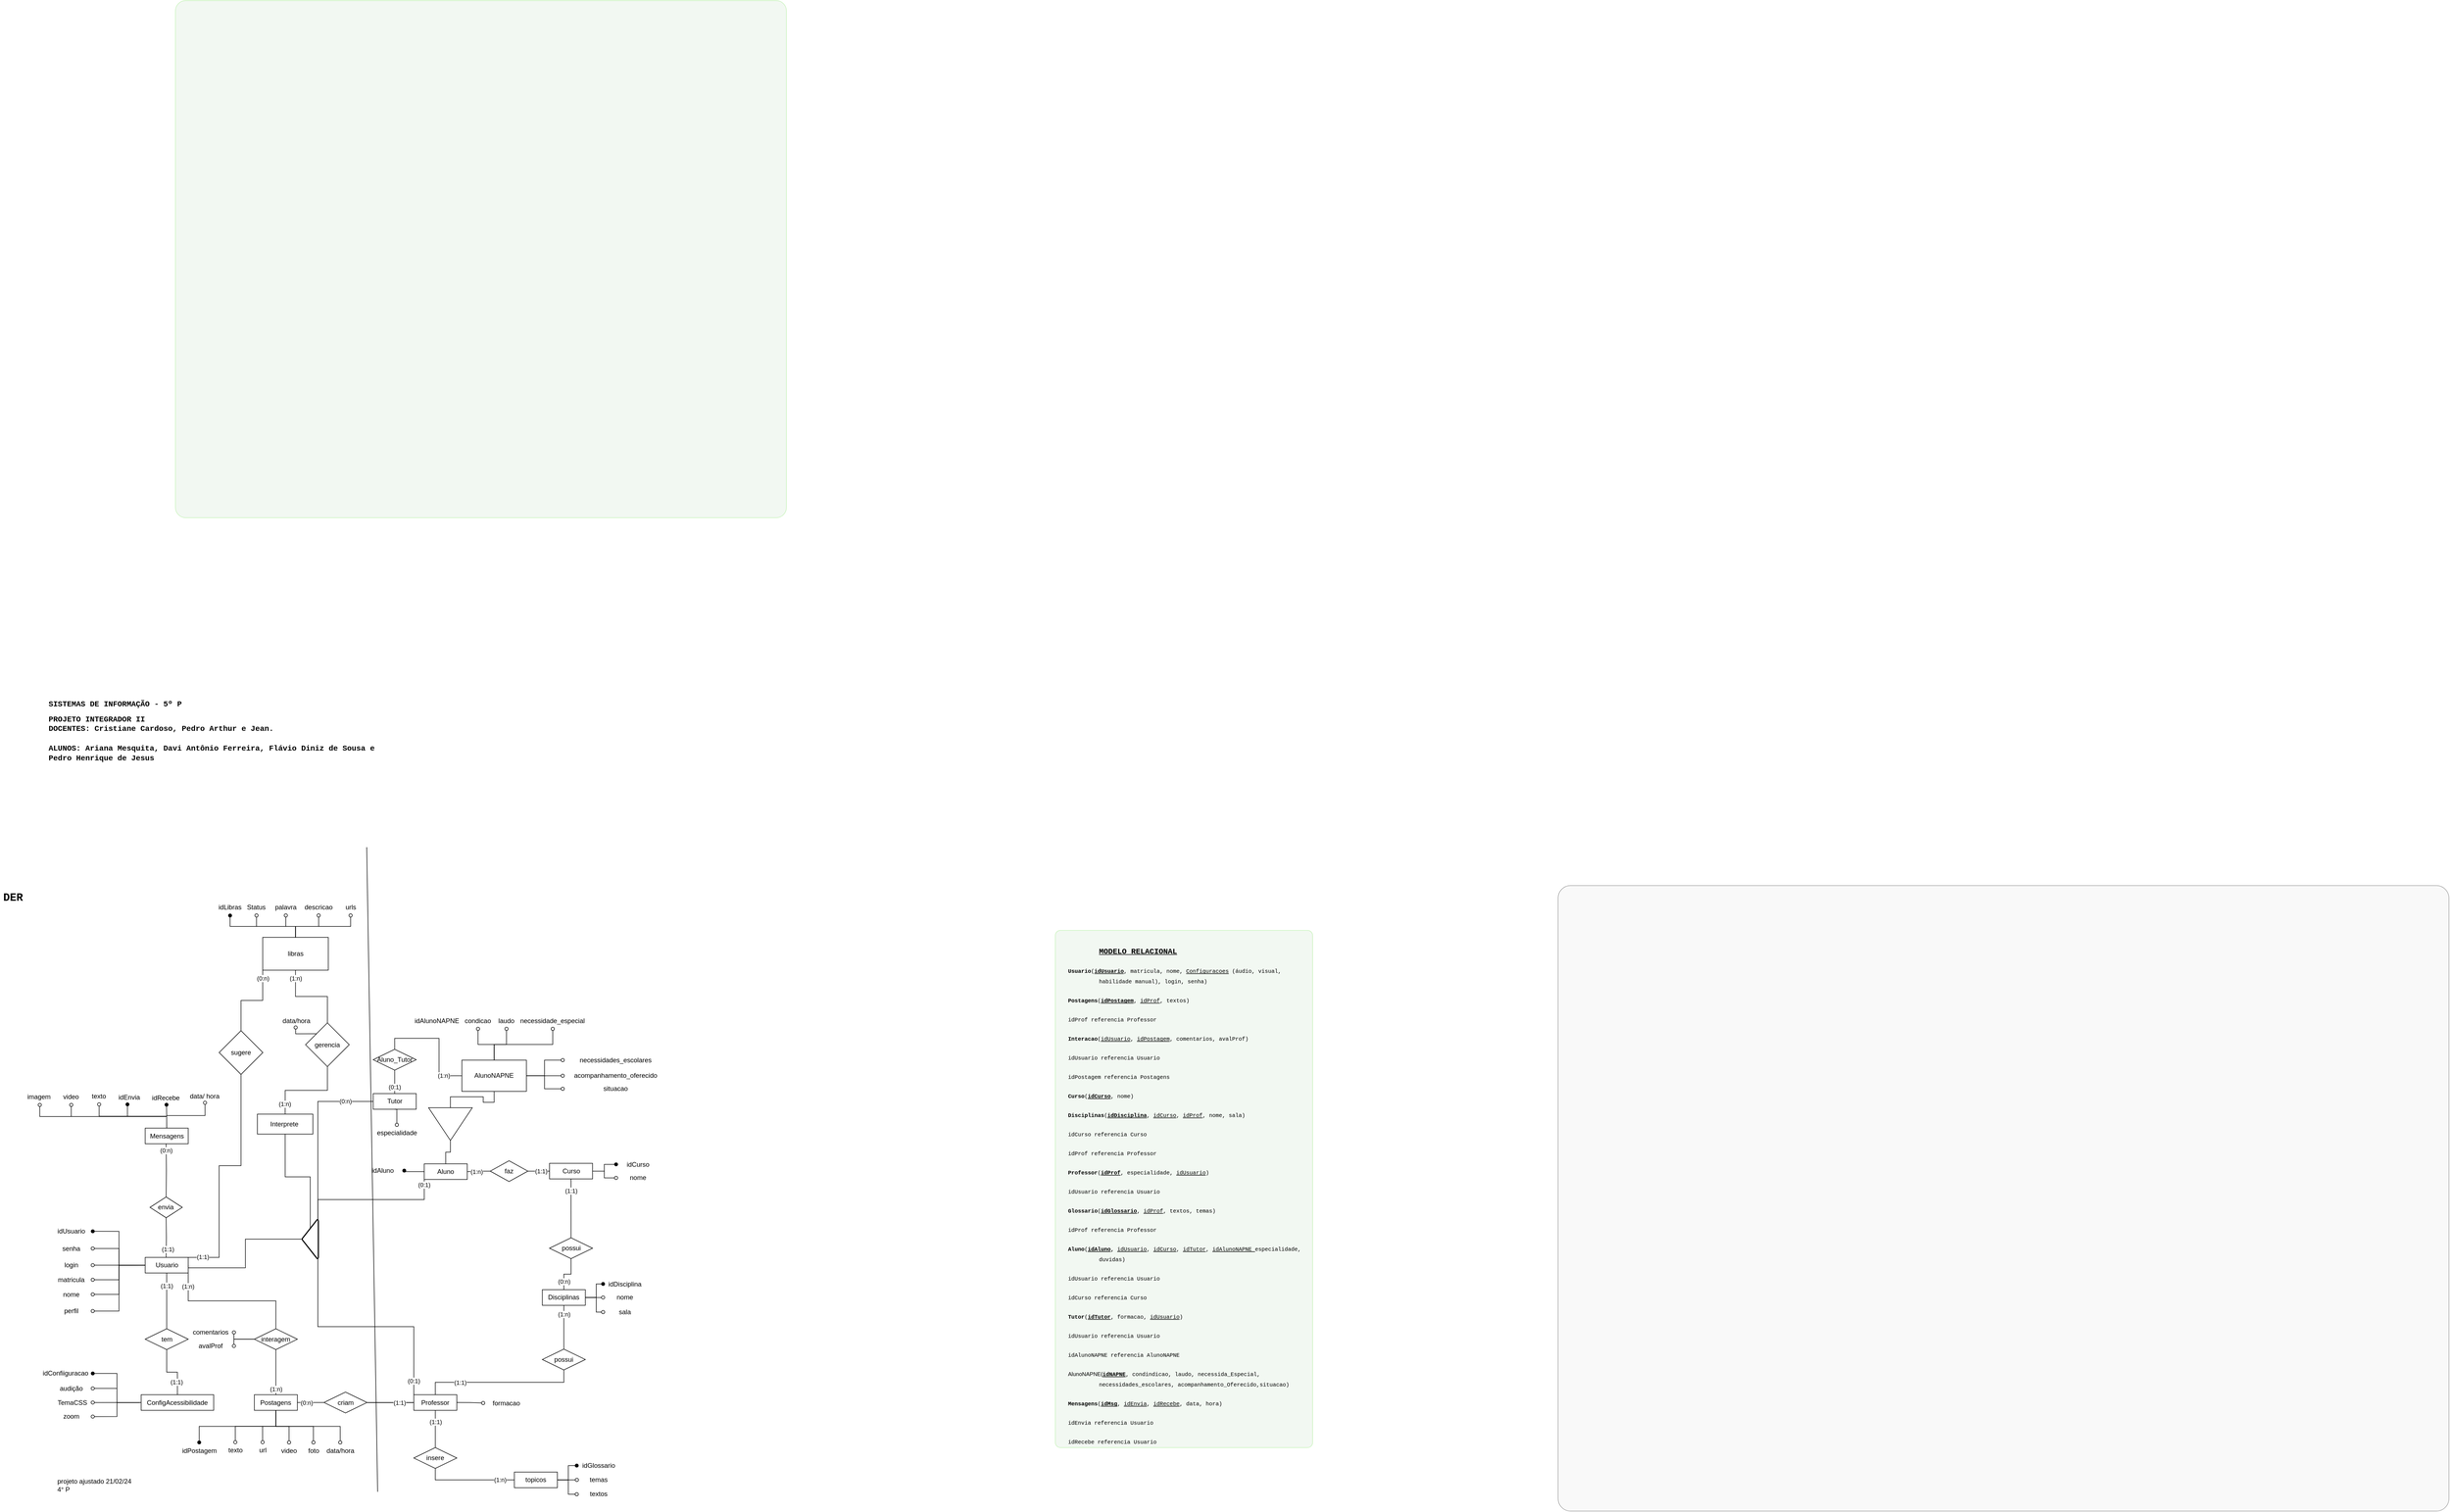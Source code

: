 <mxfile version="23.1.6" type="github">
  <diagram name="Página-1" id="-cr2AfmYoOuXGVcRL2uC">
    <mxGraphModel dx="1038" dy="2880" grid="1" gridSize="10" guides="1" tooltips="1" connect="1" arrows="1" fold="1" page="1" pageScale="1" pageWidth="1654" pageHeight="1169" math="0" shadow="0">
      <root>
        <mxCell id="0" />
        <mxCell id="1" parent="0" />
        <mxCell id="UN9qDHlIhEgGZUFQ4hYq-50" value="" style="group;strokeColor=#666666;rounded=1;arcSize=2;shadow=0;glass=0;fillColor=#f5f5f5;fontColor=#333333;opacity=60;movable=1;resizable=1;rotatable=1;deletable=1;editable=1;locked=0;connectable=1;container=0;" parent="1" vertex="1" connectable="0">
          <mxGeometry x="2880" y="50.29" width="1630" height="1145" as="geometry" />
        </mxCell>
        <mxCell id="UN9qDHlIhEgGZUFQ4hYq-49" value="" style="group;perimeterSpacing=0;strokeWidth=1;rounded=1;fillStyle=solid;arcSize=2;imageHeight=24;fillColor=#d5e8d4;strokeColor=#50DD26;opacity=30;movable=1;resizable=1;rotatable=1;deletable=1;editable=1;locked=0;connectable=1;container=0;" parent="1" vertex="1" connectable="0">
          <mxGeometry x="349.997" y="-1570.004" width="1118.013" height="946.876" as="geometry" />
        </mxCell>
        <mxCell id="SYPyRaARZ3kpJmRC8DcF-11" value="&lt;blockquote style=&quot;margin: 0px 0px 0px 40px; border: none; padding: 0px;&quot;&gt;&lt;blockquote style=&quot;margin: 0px 0px 0px 40px; border: none; padding: 0px;&quot;&gt;&lt;h1 style=&quot;&quot;&gt;&lt;font face=&quot;Courier New&quot; style=&quot;font-size: 14px;&quot;&gt;&lt;u&gt;MODELO RELACIONAL&lt;/u&gt;&lt;/font&gt;&lt;/h1&gt;&lt;/blockquote&gt;&lt;blockquote style=&quot;font-size: 10px; margin: 0px 0px 0px 40px; border: none; padding: 0px;&quot;&gt;&lt;p style=&quot;line-height: 1.8; margin-left: -42.52pt; text-indent: -42.52pt; margin-top: 12pt; margin-bottom: 12pt; padding: 0pt 0pt 0pt 42.52pt;&quot; dir=&quot;ltr&quot;&gt;&lt;font face=&quot;Courier New&quot; style=&quot;font-size: 10px;&quot;&gt;&lt;b&gt;Usuario&lt;/b&gt;(&lt;span style=&quot;color: rgb(0, 0, 0); background-color: transparent; font-weight: 700; font-style: normal; font-variant: normal; text-decoration: underline; text-decoration-skip-ink: none; vertical-align: baseline;&quot;&gt;idUsuario&lt;/span&gt;&lt;span style=&quot;color: rgb(0, 0, 0); background-color: transparent; font-weight: 400; font-style: normal; font-variant: normal; text-decoration: none; vertical-align: baseline;&quot;&gt;, matricula, nome, &lt;/span&gt;&lt;span style=&quot;color: rgb(0, 0, 0); background-color: transparent; font-weight: 400; font-style: normal; font-variant: normal; text-decoration: underline; text-decoration-skip-ink: none; vertical-align: baseline;&quot;&gt;Configuracoes&lt;/span&gt;&lt;span style=&quot;color: rgb(0, 0, 0); background-color: transparent; font-weight: 400; font-style: normal; font-variant: normal; text-decoration-skip-ink: none; vertical-align: baseline;&quot;&gt; &lt;/span&gt;&lt;span style=&quot;color: rgb(0, 0, 0); background-color: transparent; font-weight: 400; font-style: normal; font-variant: normal; text-decoration-skip-ink: none; vertical-align: baseline;&quot;&gt;(áudio, visual, habilidade manual)&lt;/span&gt;&lt;span style=&quot;color: rgb(0, 0, 0); background-color: transparent; font-weight: 400; font-style: normal; font-variant: normal; text-decoration-skip-ink: none; vertical-align: baseline;&quot;&gt;, login, senha&lt;/span&gt;&lt;span style=&quot;color: rgb(0, 0, 0); background-color: transparent; font-weight: 400; font-style: normal; font-variant: normal; text-decoration: none; vertical-align: baseline;&quot;&gt;)&lt;/span&gt;&lt;/font&gt;&lt;/p&gt;&lt;/blockquote&gt;&lt;blockquote style=&quot;font-size: 10px; margin: 0px 0px 0px 40px; border: none; padding: 0px;&quot;&gt;&lt;p style=&quot;line-height: 1.8; margin-left: -42.52pt; text-indent: -42.52pt; margin-top: 12pt; margin-bottom: 12pt; padding: 0pt 0pt 0pt 42.52pt;&quot; dir=&quot;ltr&quot;&gt;&lt;font face=&quot;Courier New&quot; style=&quot;font-size: 10px;&quot;&gt;&lt;span style=&quot;color: rgb(0, 0, 0); background-color: transparent; font-style: normal; font-variant: normal; text-decoration: none; vertical-align: baseline;&quot;&gt;&lt;b&gt;Postagens&lt;/b&gt;&lt;/span&gt;&lt;span style=&quot;color: rgb(0, 0, 0); background-color: transparent; font-weight: 400; font-style: normal; font-variant: normal; text-decoration: none; vertical-align: baseline;&quot;&gt;(&lt;/span&gt;&lt;span style=&quot;color: rgb(0, 0, 0); background-color: transparent; font-weight: 700; font-style: normal; font-variant: normal; text-decoration: underline; text-decoration-skip-ink: none; vertical-align: baseline;&quot;&gt;idPostagem&lt;/span&gt;&lt;span style=&quot;color: rgb(0, 0, 0); background-color: transparent; font-weight: 400; font-style: normal; font-variant: normal; text-decoration: none; vertical-align: baseline;&quot;&gt;, &lt;/span&gt;&lt;span style=&quot;color: rgb(0, 0, 0); background-color: transparent; font-weight: 400; font-style: normal; font-variant: normal; text-decoration: underline; text-decoration-skip-ink: none; vertical-align: baseline;&quot;&gt;idProf&lt;/span&gt;&lt;span style=&quot;color: rgb(0, 0, 0); background-color: transparent; font-weight: 400; font-style: normal; font-variant: normal; text-decoration: none; vertical-align: baseline;&quot;&gt;, textos)&lt;/span&gt;&lt;/font&gt;&lt;/p&gt;&lt;/blockquote&gt;&lt;blockquote style=&quot;font-size: 10px; margin: 0px 0px 0px 40px; border: none; padding: 0px;&quot;&gt;&lt;p style=&quot;line-height: 1.8; margin-left: -42.52pt; text-indent: -42.52pt; margin-top: 12pt; margin-bottom: 12pt; padding: 0pt 0pt 0pt 42.52pt;&quot; dir=&quot;ltr&quot;&gt;&lt;span style=&quot;color: rgb(0, 0, 0); background-color: transparent; font-weight: 400; font-style: normal; font-variant: normal; text-decoration: none; vertical-align: baseline;&quot;&gt;&lt;font face=&quot;Courier New&quot; style=&quot;font-size: 10px;&quot;&gt;idProf referencia Professor&lt;/font&gt;&lt;/span&gt;&lt;/p&gt;&lt;/blockquote&gt;&lt;blockquote style=&quot;font-size: 10px; margin: 0px 0px 0px 40px; border: none; padding: 0px;&quot;&gt;&lt;p style=&quot;line-height: 1.8; margin-left: -42.52pt; text-indent: -42.52pt; margin-top: 12pt; margin-bottom: 12pt; padding: 0pt 0pt 0pt 42.52pt;&quot; dir=&quot;ltr&quot;&gt;&lt;font face=&quot;Courier New&quot; style=&quot;font-size: 10px;&quot;&gt;&lt;span style=&quot;color: rgb(0, 0, 0); background-color: transparent; font-style: normal; font-variant: normal; text-decoration: none; vertical-align: baseline;&quot;&gt;&lt;b&gt;Interacao&lt;/b&gt;&lt;/span&gt;&lt;span style=&quot;color: rgb(0, 0, 0); background-color: transparent; font-weight: 400; font-style: normal; font-variant: normal; text-decoration: none; vertical-align: baseline;&quot;&gt;(&lt;/span&gt;&lt;span style=&quot;color: rgb(0, 0, 0); background-color: transparent; font-weight: 400; font-style: normal; font-variant: normal; text-decoration: underline; text-decoration-skip-ink: none; vertical-align: baseline;&quot;&gt;idUsuario&lt;/span&gt;&lt;span style=&quot;color: rgb(0, 0, 0); background-color: transparent; font-weight: 400; font-style: normal; font-variant: normal; text-decoration: none; vertical-align: baseline;&quot;&gt;, &lt;/span&gt;&lt;span style=&quot;color: rgb(0, 0, 0); background-color: transparent; font-weight: 400; font-style: normal; font-variant: normal; text-decoration: underline; text-decoration-skip-ink: none; vertical-align: baseline;&quot;&gt;idPostagem&lt;/span&gt;&lt;span style=&quot;color: rgb(0, 0, 0); background-color: transparent; font-weight: 400; font-style: normal; font-variant: normal; text-decoration: none; vertical-align: baseline;&quot;&gt;, comentarios, avalProf)&lt;/span&gt;&lt;/font&gt;&lt;/p&gt;&lt;/blockquote&gt;&lt;blockquote style=&quot;font-size: 10px; margin: 0px 0px 0px 40px; border: none; padding: 0px;&quot;&gt;&lt;p style=&quot;line-height: 1.8; margin-left: -42.52pt; text-indent: -42.52pt; margin-top: 12pt; margin-bottom: 12pt; padding: 0pt 0pt 0pt 42.52pt;&quot; dir=&quot;ltr&quot;&gt;&lt;span style=&quot;color: rgb(0, 0, 0); background-color: transparent; font-weight: 400; font-style: normal; font-variant: normal; text-decoration: none; vertical-align: baseline;&quot;&gt;&lt;font face=&quot;Courier New&quot; style=&quot;font-size: 10px;&quot;&gt;idUsuario referencia Usuario&lt;/font&gt;&lt;/span&gt;&lt;/p&gt;&lt;/blockquote&gt;&lt;blockquote style=&quot;font-size: 10px; margin: 0px 0px 0px 40px; border: none; padding: 0px;&quot;&gt;&lt;p style=&quot;line-height: 1.8; margin-left: -42.52pt; text-indent: -42.52pt; margin-top: 12pt; margin-bottom: 12pt; padding: 0pt 0pt 0pt 42.52pt;&quot; dir=&quot;ltr&quot;&gt;&lt;span style=&quot;color: rgb(0, 0, 0); background-color: transparent; font-weight: 400; font-style: normal; font-variant: normal; text-decoration: none; vertical-align: baseline;&quot;&gt;&lt;font face=&quot;Courier New&quot; style=&quot;font-size: 10px;&quot;&gt;idPostagem referencia Postagens&lt;/font&gt;&lt;/span&gt;&lt;/p&gt;&lt;/blockquote&gt;&lt;blockquote style=&quot;font-size: 10px; margin: 0px 0px 0px 40px; border: none; padding: 0px;&quot;&gt;&lt;p style=&quot;line-height: 1.8; margin-left: -42.52pt; text-indent: -42.52pt; margin-top: 12pt; margin-bottom: 12pt; padding: 0pt 0pt 0pt 42.52pt;&quot; dir=&quot;ltr&quot;&gt;&lt;font face=&quot;Courier New&quot; style=&quot;font-size: 10px;&quot;&gt;&lt;span style=&quot;color: rgb(0, 0, 0); background-color: transparent; font-style: normal; font-variant: normal; text-decoration: none; vertical-align: baseline;&quot;&gt;&lt;b&gt;Curso&lt;/b&gt;&lt;/span&gt;&lt;span style=&quot;color: rgb(0, 0, 0); background-color: transparent; font-weight: 400; font-style: normal; font-variant: normal; text-decoration: none; vertical-align: baseline;&quot;&gt;(&lt;/span&gt;&lt;span style=&quot;color: rgb(0, 0, 0); background-color: transparent; font-weight: 700; font-style: normal; font-variant: normal; text-decoration: underline; text-decoration-skip-ink: none; vertical-align: baseline;&quot;&gt;idCurso&lt;/span&gt;&lt;span style=&quot;color: rgb(0, 0, 0); background-color: transparent; font-weight: 400; font-style: normal; font-variant: normal; text-decoration: none; vertical-align: baseline;&quot;&gt;, nome)&lt;/span&gt;&lt;/font&gt;&lt;/p&gt;&lt;/blockquote&gt;&lt;blockquote style=&quot;font-size: 10px; margin: 0px 0px 0px 40px; border: none; padding: 0px;&quot;&gt;&lt;p style=&quot;line-height: 1.8; margin-left: -42.52pt; text-indent: -42.52pt; margin-top: 12pt; margin-bottom: 12pt; padding: 0pt 0pt 0pt 42.52pt;&quot; dir=&quot;ltr&quot;&gt;&lt;font face=&quot;Courier New&quot; style=&quot;font-size: 10px;&quot;&gt;&lt;span style=&quot;color: rgb(0, 0, 0); background-color: transparent; font-style: normal; font-variant: normal; text-decoration: none; vertical-align: baseline;&quot;&gt;&lt;b&gt;Disciplinas&lt;/b&gt;&lt;/span&gt;&lt;span style=&quot;color: rgb(0, 0, 0); background-color: transparent; font-weight: 400; font-style: normal; font-variant: normal; text-decoration: none; vertical-align: baseline;&quot;&gt;(&lt;/span&gt;&lt;span style=&quot;color: rgb(0, 0, 0); background-color: transparent; font-weight: 700; font-style: normal; font-variant: normal; text-decoration: underline; text-decoration-skip-ink: none; vertical-align: baseline;&quot;&gt;idDisciplina&lt;/span&gt;&lt;span style=&quot;color: rgb(0, 0, 0); background-color: transparent; font-weight: 400; font-style: normal; font-variant: normal; text-decoration: none; vertical-align: baseline;&quot;&gt;, &lt;/span&gt;&lt;span style=&quot;color: rgb(0, 0, 0); background-color: transparent; font-weight: 400; font-style: normal; font-variant: normal; text-decoration: underline; text-decoration-skip-ink: none; vertical-align: baseline;&quot;&gt;idCurso&lt;/span&gt;&lt;span style=&quot;color: rgb(0, 0, 0); background-color: transparent; font-weight: 400; font-style: normal; font-variant: normal; text-decoration: none; vertical-align: baseline;&quot;&gt;, &lt;/span&gt;&lt;span style=&quot;color: rgb(0, 0, 0); background-color: transparent; font-weight: 400; font-style: normal; font-variant: normal; text-decoration: underline; text-decoration-skip-ink: none; vertical-align: baseline;&quot;&gt;idProf&lt;/span&gt;&lt;span style=&quot;color: rgb(0, 0, 0); background-color: transparent; font-weight: 400; font-style: normal; font-variant: normal; text-decoration: none; vertical-align: baseline;&quot;&gt;, nome, sala)&lt;/span&gt;&lt;/font&gt;&lt;/p&gt;&lt;/blockquote&gt;&lt;blockquote style=&quot;font-size: 10px; margin: 0px 0px 0px 40px; border: none; padding: 0px;&quot;&gt;&lt;p style=&quot;line-height: 1.8; margin-left: -42.52pt; text-indent: -42.52pt; margin-top: 12pt; margin-bottom: 12pt; padding: 0pt 0pt 0pt 42.52pt;&quot; dir=&quot;ltr&quot;&gt;&lt;span style=&quot;color: rgb(0, 0, 0); background-color: transparent; font-weight: 400; font-style: normal; font-variant: normal; text-decoration: none; vertical-align: baseline;&quot;&gt;&lt;font face=&quot;Courier New&quot; style=&quot;font-size: 10px;&quot;&gt;idCurso referencia Curso&lt;/font&gt;&lt;/span&gt;&lt;/p&gt;&lt;/blockquote&gt;&lt;blockquote style=&quot;font-size: 10px; margin: 0px 0px 0px 40px; border: none; padding: 0px;&quot;&gt;&lt;p style=&quot;line-height: 1.8; margin-left: -42.52pt; text-indent: -42.52pt; margin-top: 12pt; margin-bottom: 12pt; padding: 0pt 0pt 0pt 42.52pt;&quot; dir=&quot;ltr&quot;&gt;&lt;span style=&quot;color: rgb(0, 0, 0); background-color: transparent; font-weight: 400; font-style: normal; font-variant: normal; text-decoration: none; vertical-align: baseline;&quot;&gt;&lt;font face=&quot;Courier New&quot; style=&quot;font-size: 10px;&quot;&gt;idProf referencia Professor&lt;/font&gt;&lt;/span&gt;&lt;/p&gt;&lt;/blockquote&gt;&lt;blockquote style=&quot;font-size: 10px; margin: 0px 0px 0px 40px; border: none; padding: 0px;&quot;&gt;&lt;p style=&quot;line-height: 1.8; margin-left: -42.52pt; text-indent: -42.52pt; margin-top: 12pt; margin-bottom: 12pt; padding: 0pt 0pt 0pt 42.52pt;&quot; dir=&quot;ltr&quot;&gt;&lt;font face=&quot;Courier New&quot; style=&quot;font-size: 10px;&quot;&gt;&lt;span style=&quot;color: rgb(0, 0, 0); background-color: transparent; font-style: normal; font-variant: normal; text-decoration: none; vertical-align: baseline;&quot;&gt;&lt;b&gt;Professor&lt;/b&gt;&lt;/span&gt;&lt;span style=&quot;color: rgb(0, 0, 0); background-color: transparent; font-weight: 400; font-style: normal; font-variant: normal; text-decoration: none; vertical-align: baseline;&quot;&gt;(&lt;/span&gt;&lt;span style=&quot;color: rgb(0, 0, 0); background-color: transparent; font-weight: 700; font-style: normal; font-variant: normal; text-decoration: underline; text-decoration-skip-ink: none; vertical-align: baseline;&quot;&gt;idProf&lt;/span&gt;&lt;span style=&quot;color: rgb(0, 0, 0); background-color: transparent; font-weight: 400; font-style: normal; font-variant: normal; text-decoration: none; vertical-align: baseline;&quot;&gt;, especialidade, &lt;/span&gt;&lt;span style=&quot;color: rgb(0, 0, 0); background-color: transparent; font-weight: 400; font-style: normal; font-variant: normal; text-decoration: underline; text-decoration-skip-ink: none; vertical-align: baseline;&quot;&gt;idUsuario&lt;/span&gt;&lt;span style=&quot;color: rgb(0, 0, 0); background-color: transparent; font-weight: 400; font-style: normal; font-variant: normal; text-decoration: none; vertical-align: baseline;&quot;&gt;)&lt;/span&gt;&lt;/font&gt;&lt;/p&gt;&lt;/blockquote&gt;&lt;blockquote style=&quot;font-size: 10px; margin: 0px 0px 0px 40px; border: none; padding: 0px;&quot;&gt;&lt;p style=&quot;line-height: 1.8; margin-left: -42.52pt; text-indent: -42.52pt; margin-top: 12pt; margin-bottom: 12pt; padding: 0pt 0pt 0pt 42.52pt;&quot; dir=&quot;ltr&quot;&gt;&lt;span style=&quot;color: rgb(0, 0, 0); background-color: transparent; font-weight: 400; font-style: normal; font-variant: normal; text-decoration: none; vertical-align: baseline;&quot;&gt;&lt;font face=&quot;Courier New&quot; style=&quot;font-size: 10px;&quot;&gt;idUsuario referencia Usuario&lt;/font&gt;&lt;/span&gt;&lt;/p&gt;&lt;/blockquote&gt;&lt;blockquote style=&quot;font-size: 10px; margin: 0px 0px 0px 40px; border: none; padding: 0px;&quot;&gt;&lt;p style=&quot;line-height: 1.8; margin-left: -42.52pt; text-indent: -42.52pt; margin-top: 12pt; margin-bottom: 12pt; padding: 0pt 0pt 0pt 42.52pt;&quot; dir=&quot;ltr&quot;&gt;&lt;font face=&quot;Courier New&quot; style=&quot;font-size: 10px;&quot;&gt;&lt;span style=&quot;color: rgb(0, 0, 0); background-color: transparent; font-style: normal; font-variant: normal; text-decoration: none; vertical-align: baseline;&quot;&gt;&lt;b&gt;Glossario&lt;/b&gt;&lt;/span&gt;&lt;span style=&quot;color: rgb(0, 0, 0); background-color: transparent; font-weight: 400; font-style: normal; font-variant: normal; text-decoration: none; vertical-align: baseline;&quot;&gt;(&lt;/span&gt;&lt;span style=&quot;color: rgb(0, 0, 0); background-color: transparent; font-weight: 700; font-style: normal; font-variant: normal; text-decoration: underline; text-decoration-skip-ink: none; vertical-align: baseline;&quot;&gt;idGlossario&lt;/span&gt;&lt;span style=&quot;color: rgb(0, 0, 0); background-color: transparent; font-weight: 400; font-style: normal; font-variant: normal; text-decoration: none; vertical-align: baseline;&quot;&gt;, &lt;/span&gt;&lt;span style=&quot;color: rgb(0, 0, 0); background-color: transparent; font-weight: 400; font-style: normal; font-variant: normal; text-decoration: underline; text-decoration-skip-ink: none; vertical-align: baseline;&quot;&gt;idProf&lt;/span&gt;&lt;span style=&quot;color: rgb(0, 0, 0); background-color: transparent; font-weight: 400; font-style: normal; font-variant: normal; text-decoration: none; vertical-align: baseline;&quot;&gt;, textos, temas)&lt;/span&gt;&lt;/font&gt;&lt;/p&gt;&lt;/blockquote&gt;&lt;blockquote style=&quot;font-size: 10px; margin: 0px 0px 0px 40px; border: none; padding: 0px;&quot;&gt;&lt;p style=&quot;line-height: 1.8; margin-left: -42.52pt; text-indent: -42.52pt; margin-top: 12pt; margin-bottom: 12pt; padding: 0pt 0pt 0pt 42.52pt;&quot; dir=&quot;ltr&quot;&gt;&lt;span style=&quot;color: rgb(0, 0, 0); background-color: transparent; font-weight: 400; font-style: normal; font-variant: normal; text-decoration: none; vertical-align: baseline;&quot;&gt;&lt;font face=&quot;Courier New&quot; style=&quot;font-size: 10px;&quot;&gt;idProf referencia Professor&lt;/font&gt;&lt;/span&gt;&lt;/p&gt;&lt;/blockquote&gt;&lt;blockquote style=&quot;font-size: 10px; margin: 0px 0px 0px 40px; border: none; padding: 0px;&quot;&gt;&lt;p style=&quot;line-height: 1.8; margin-left: -42.52pt; text-indent: -42.52pt; margin-top: 12pt; margin-bottom: 12pt; padding: 0pt 0pt 0pt 42.52pt;&quot; dir=&quot;ltr&quot;&gt;&lt;font face=&quot;Courier New&quot; style=&quot;font-size: 10px;&quot;&gt;&lt;span style=&quot;color: rgb(0, 0, 0); background-color: transparent; font-style: normal; font-variant: normal; text-decoration: none; vertical-align: baseline;&quot;&gt;&lt;b&gt;Aluno&lt;/b&gt;&lt;/span&gt;&lt;span style=&quot;color: rgb(0, 0, 0); background-color: transparent; font-weight: 400; font-style: normal; font-variant: normal; text-decoration: none; vertical-align: baseline;&quot;&gt;(&lt;/span&gt;&lt;span style=&quot;color: rgb(0, 0, 0); background-color: transparent; font-weight: 700; font-style: normal; font-variant: normal; text-decoration: underline; text-decoration-skip-ink: none; vertical-align: baseline;&quot;&gt;idAluno&lt;/span&gt;&lt;span style=&quot;color: rgb(0, 0, 0); background-color: transparent; font-weight: 700; font-style: normal; font-variant: normal; text-decoration: none; vertical-align: baseline;&quot;&gt;, &lt;/span&gt;&lt;span style=&quot;color: rgb(0, 0, 0); background-color: transparent; font-weight: 400; font-style: normal; font-variant: normal; text-decoration: underline; text-decoration-skip-ink: none; vertical-align: baseline;&quot;&gt;idUsuario&lt;/span&gt;&lt;span style=&quot;color: rgb(0, 0, 0); background-color: transparent; font-weight: 400; font-style: normal; font-variant: normal; text-decoration: none; vertical-align: baseline;&quot;&gt;, &lt;/span&gt;&lt;span style=&quot;color: rgb(0, 0, 0); background-color: transparent; font-weight: 400; font-style: normal; font-variant: normal; vertical-align: baseline;&quot;&gt;&lt;u&gt;idCurso&lt;/u&gt;&lt;/span&gt;&lt;span style=&quot;color: rgb(0, 0, 0); background-color: transparent; font-weight: 400; font-style: normal; font-variant: normal; text-decoration: none; vertical-align: baseline;&quot;&gt;, &lt;/span&gt;&lt;span style=&quot;color: rgb(0, 0, 0); background-color: transparent; font-weight: 400; font-style: normal; font-variant: normal; vertical-align: baseline;&quot;&gt;&lt;u&gt;idTutor&lt;/u&gt;&lt;/span&gt;&lt;span style=&quot;color: rgb(0, 0, 0); background-color: transparent; font-weight: 400; font-style: normal; font-variant: normal; text-decoration: none; vertical-align: baseline;&quot;&gt;, &lt;/span&gt;&lt;span style=&quot;color: rgb(0, 0, 0); background-color: transparent; font-weight: 400; font-style: normal; font-variant: normal; vertical-align: baseline;&quot;&gt;&lt;u&gt;idAlunoNAPNE &lt;/u&gt;&lt;/span&gt;&lt;span style=&quot;color: rgb(0, 0, 0); background-color: transparent; font-weight: 400; font-style: normal; font-variant: normal; text-decoration: none; vertical-align: baseline;&quot;&gt;especialidade, duvidas)&lt;/span&gt;&lt;/font&gt;&lt;/p&gt;&lt;/blockquote&gt;&lt;blockquote style=&quot;font-size: 10px; margin: 0px 0px 0px 40px; border: none; padding: 0px;&quot;&gt;&lt;p style=&quot;line-height: 1.8; margin-left: -42.52pt; text-indent: -42.52pt; margin-top: 12pt; margin-bottom: 12pt; padding: 0pt 0pt 0pt 42.52pt;&quot; dir=&quot;ltr&quot;&gt;&lt;span style=&quot;color: rgb(0, 0, 0); background-color: transparent; font-weight: 400; font-style: normal; font-variant: normal; text-decoration: none; vertical-align: baseline;&quot;&gt;&lt;font face=&quot;Courier New&quot; style=&quot;font-size: 10px;&quot;&gt;idUsuario referencia Usuario&lt;/font&gt;&lt;/span&gt;&lt;/p&gt;&lt;p style=&quot;line-height: 1.8; margin-left: -42.52pt; text-indent: -42.52pt; margin-top: 12pt; margin-bottom: 12pt; padding: 0pt 0pt 0pt 42.52pt;&quot; dir=&quot;ltr&quot;&gt;&lt;span style=&quot;color: rgb(0, 0, 0); background-color: transparent; font-weight: 400; font-style: normal; font-variant: normal; text-decoration: none; vertical-align: baseline;&quot;&gt;&lt;font face=&quot;Courier New&quot;&gt;idCurso referencia Curso&lt;/font&gt;&lt;font face=&quot;Courier New&quot; style=&quot;font-size: 10px;&quot;&gt;&lt;br&gt;&lt;/font&gt;&lt;/span&gt;&lt;/p&gt;&lt;/blockquote&gt;&lt;blockquote style=&quot;font-size: 10px; margin: 0px 0px 0px 40px; border: none; padding: 0px;&quot;&gt;&lt;p style=&quot;line-height: 1.8; margin-left: -42.52pt; text-indent: -42.52pt; margin-top: 12pt; margin-bottom: 12pt; padding: 0pt 0pt 0pt 42.52pt;&quot; dir=&quot;ltr&quot;&gt;&lt;font face=&quot;Courier New&quot; style=&quot;font-size: 10px;&quot;&gt;&lt;span style=&quot;color: rgb(0, 0, 0); background-color: transparent; font-style: normal; font-variant: normal; text-decoration: none; vertical-align: baseline;&quot;&gt;&lt;b&gt;Tutor&lt;/b&gt;&lt;/span&gt;&lt;span style=&quot;color: rgb(0, 0, 0); background-color: transparent; font-weight: 400; font-style: normal; font-variant: normal; text-decoration: none; vertical-align: baseline;&quot;&gt;(&lt;/span&gt;&lt;span style=&quot;color: rgb(0, 0, 0); background-color: transparent; font-weight: 700; font-style: normal; font-variant: normal; text-decoration: underline; text-decoration-skip-ink: none; vertical-align: baseline;&quot;&gt;idTutor&lt;/span&gt;&lt;span style=&quot;color: rgb(0, 0, 0); background-color: transparent; font-weight: 400; font-style: normal; font-variant: normal; text-decoration: none; vertical-align: baseline;&quot;&gt;, formacao, &lt;/span&gt;&lt;span style=&quot;color: rgb(0, 0, 0); background-color: transparent; font-weight: 400; font-style: normal; font-variant: normal; text-decoration: underline; text-decoration-skip-ink: none; vertical-align: baseline;&quot;&gt;idUsuario&lt;/span&gt;&lt;span style=&quot;color: rgb(0, 0, 0); background-color: transparent; font-weight: 400; font-style: normal; font-variant: normal; text-decoration: none; vertical-align: baseline;&quot;&gt;)&lt;/span&gt;&lt;/font&gt;&lt;/p&gt;&lt;/blockquote&gt;&lt;blockquote style=&quot;font-size: 10px; margin: 0px 0px 0px 40px; border: none; padding: 0px;&quot;&gt;&lt;p style=&quot;line-height: 1.8; margin-left: -42.52pt; text-indent: -42.52pt; margin-top: 12pt; margin-bottom: 12pt; padding: 0pt 0pt 0pt 42.52pt;&quot; dir=&quot;ltr&quot;&gt;&lt;span style=&quot;color: rgb(0, 0, 0); background-color: transparent; font-weight: 400; font-style: normal; font-variant: normal; text-decoration: none; vertical-align: baseline;&quot;&gt;&lt;font face=&quot;Courier New&quot; style=&quot;font-size: 10px;&quot;&gt;idUsuario referencia Usuario&lt;/font&gt;&lt;/span&gt;&lt;/p&gt;&lt;p style=&quot;line-height: 1.8; margin-left: -42.52pt; text-indent: -42.52pt; margin-top: 12pt; margin-bottom: 12pt; padding: 0pt 0pt 0pt 42.52pt;&quot; dir=&quot;ltr&quot;&gt;&lt;span style=&quot;color: rgb(0, 0, 0); background-color: transparent; font-weight: 400; font-style: normal; font-variant: normal; text-decoration: none; vertical-align: baseline;&quot;&gt;&lt;font face=&quot;Courier New&quot; style=&quot;font-size: 10px;&quot;&gt;idAlunoNAPNE referencia AlunoNAPNE&lt;/font&gt;&lt;/span&gt;&lt;/p&gt;&lt;p style=&quot;line-height: 1.8; margin-left: -42.52pt; text-indent: -42.52pt; margin-top: 12pt; margin-bottom: 12pt; padding: 0pt 0pt 0pt 42.52pt;&quot; dir=&quot;ltr&quot;&gt;&lt;span style=&quot;color: rgb(0, 0, 0); background-color: transparent; font-weight: 400; font-style: normal; font-variant: normal; text-decoration: none; vertical-align: baseline;&quot;&gt;AlunoNAPNE(&lt;span style=&quot;border-color: var(--border-color); font-family: &amp;quot;Courier New&amp;quot;; font-variant-numeric: normal; font-variant-east-asian: normal; font-variant-alternates: normal; font-variant-position: normal; text-indent: -56.693px; background-color: transparent; vertical-align: baseline;&quot;&gt;&lt;u style=&quot;border-color: var(--border-color);&quot;&gt;&lt;b style=&quot;border-color: var(--border-color);&quot;&gt;idNAPNE&lt;/b&gt;&lt;/u&gt;&lt;/span&gt;&lt;span style=&quot;border-color: var(--border-color); font-family: &amp;quot;Courier New&amp;quot;; font-variant-numeric: normal; font-variant-east-asian: normal; font-variant-alternates: normal; font-variant-position: normal; text-indent: -56.693px; background-color: transparent; vertical-align: baseline;&quot;&gt;, condindicao, laudo, necessida_Especial, necessidades_escolares, acompanhamento_Oferecido,situacao)&lt;/span&gt;&lt;font face=&quot;Courier New&quot; style=&quot;font-size: 10px;&quot;&gt;&lt;br&gt;&lt;/font&gt;&lt;/span&gt;&lt;/p&gt;&lt;/blockquote&gt;&lt;blockquote style=&quot;font-size: 10px; margin: 0px 0px 0px 40px; border: none; padding: 0px;&quot;&gt;&lt;p style=&quot;line-height: 1.8; margin-left: -42.52pt; text-indent: -42.52pt; margin-top: 12pt; margin-bottom: 12pt; padding: 0pt 0pt 0pt 42.52pt;&quot; dir=&quot;ltr&quot;&gt;&lt;font face=&quot;Courier New&quot; style=&quot;font-size: 10px;&quot;&gt;&lt;span style=&quot;color: rgb(0, 0, 0); background-color: transparent; font-style: normal; font-variant: normal; text-decoration: none; vertical-align: baseline;&quot;&gt;&lt;b&gt;Mensagens&lt;/b&gt;&lt;/span&gt;&lt;span style=&quot;color: rgb(0, 0, 0); background-color: transparent; font-weight: 400; font-style: normal; font-variant: normal; text-decoration: none; vertical-align: baseline;&quot;&gt;(&lt;/span&gt;&lt;span style=&quot;color: rgb(0, 0, 0); background-color: transparent; font-weight: 700; font-style: normal; font-variant: normal; text-decoration: underline; text-decoration-skip-ink: none; vertical-align: baseline;&quot;&gt;idMsg&lt;/span&gt;&lt;span style=&quot;color: rgb(0, 0, 0); background-color: transparent; font-weight: 400; font-style: normal; font-variant: normal; text-decoration: none; vertical-align: baseline;&quot;&gt;, &lt;/span&gt;&lt;span style=&quot;color: rgb(0, 0, 0); background-color: transparent; font-weight: 400; font-style: normal; font-variant: normal; text-decoration: underline; text-decoration-skip-ink: none; vertical-align: baseline;&quot;&gt;idEnvia&lt;/span&gt;&lt;span style=&quot;color: rgb(0, 0, 0); background-color: transparent; font-weight: 400; font-style: normal; font-variant: normal; text-decoration-skip-ink: none; vertical-align: baseline;&quot;&gt;, &lt;/span&gt;&lt;span style=&quot;color: rgb(0, 0, 0); background-color: transparent; font-weight: 400; font-style: normal; font-variant: normal; text-decoration: underline; text-decoration-skip-ink: none; vertical-align: baseline;&quot;&gt;idRecebe&lt;/span&gt;&lt;span style=&quot;color: rgb(0, 0, 0); background-color: transparent; font-weight: 400; font-style: normal; font-variant: normal; text-decoration: none; vertical-align: baseline;&quot;&gt;, data, hora)&lt;/span&gt;&lt;/font&gt;&lt;/p&gt;&lt;/blockquote&gt;&lt;blockquote style=&quot;font-size: 10px; margin: 0px 0px 0px 40px; border: none; padding: 0px;&quot;&gt;&lt;p style=&quot;line-height: 1.8; margin-left: -42.52pt; text-indent: -42.52pt; margin-top: 12pt; margin-bottom: 12pt; padding: 0pt 0pt 0pt 42.52pt;&quot; dir=&quot;ltr&quot;&gt;&lt;span style=&quot;color: rgb(0, 0, 0); background-color: transparent; font-weight: 400; font-style: normal; font-variant: normal; text-decoration: none; vertical-align: baseline;&quot;&gt;&lt;font face=&quot;Courier New&quot; style=&quot;font-size: 10px;&quot;&gt;idEnvia referencia Usuario&lt;/font&gt;&lt;/span&gt;&lt;/p&gt;&lt;/blockquote&gt;&lt;blockquote style=&quot;font-size: 10px; margin: 0px 0px 0px 40px; border: none; padding: 0px;&quot;&gt;&lt;p style=&quot;line-height: 1.8; margin-left: -42.52pt; text-indent: -42.52pt; margin-top: 12pt; margin-bottom: 12pt; padding: 0pt 0pt 0pt 42.52pt;&quot; dir=&quot;ltr&quot;&gt;&lt;span style=&quot;color: rgb(0, 0, 0); background-color: transparent; font-weight: 400; font-style: normal; font-variant: normal; text-decoration: none; vertical-align: baseline;&quot;&gt;&lt;font face=&quot;Courier New&quot; style=&quot;font-size: 10px;&quot;&gt;idRecebe referencia Usuario&lt;/font&gt;&lt;/span&gt;&lt;/p&gt;&lt;/blockquote&gt;&lt;/blockquote&gt;&lt;p style=&quot;font-size: 10px;&quot;&gt;&lt;/p&gt;&lt;div style=&quot;font-size: 10px;&quot;&gt;&lt;span style=&quot;font-family: Arial; color: rgb(0, 0, 0); background-color: transparent; font-weight: 400; font-style: normal; font-variant: normal; text-decoration: none; vertical-align: baseline;&quot;&gt;&lt;br&gt;&lt;/span&gt;&lt;/div&gt;" style="text;html=1;strokeColor=#50DD26;fillColor=#d5e8d4;spacing=0;spacingTop=0;whiteSpace=wrap;overflow=hidden;rounded=1;opacity=30;strokeWidth=1;arcSize=2;" parent="1" vertex="1">
          <mxGeometry x="1959.997" y="132.206" width="470.889" height="946.876" as="geometry" />
        </mxCell>
        <mxCell id="SYPyRaARZ3kpJmRC8DcF-17" value="&lt;h1 style=&quot;font-size: 14px;&quot;&gt;&lt;font style=&quot;font-size: 14px;&quot; face=&quot;Courier New&quot;&gt;SISTEMAS DE INFORMAÇÃO - 5º P&amp;nbsp;&lt;/font&gt;&lt;/h1&gt;&lt;div style=&quot;font-size: 14px;&quot;&gt;&lt;font style=&quot;font-size: 14px;&quot; face=&quot;Courier New&quot;&gt;&lt;b style=&quot;font-size: 14px;&quot;&gt;PROJETO INTEGRADOR II&lt;/b&gt;&lt;/font&gt;&lt;/div&gt;&lt;div style=&quot;font-size: 14px;&quot;&gt;&lt;font face=&quot;Courier New&quot; style=&quot;font-size: 14px;&quot;&gt;&lt;b style=&quot;font-size: 14px;&quot;&gt;DOCENTES: Cristiane Cardoso, Pedro Arthur e Jean.&lt;/b&gt;&lt;/font&gt;&lt;/div&gt;&lt;div style=&quot;font-size: 14px;&quot;&gt;&lt;font face=&quot;Courier New&quot; style=&quot;font-size: 14px;&quot;&gt;&lt;b style=&quot;font-size: 14px;&quot;&gt;&lt;br style=&quot;font-size: 14px;&quot;&gt;&lt;/b&gt;&lt;/font&gt;&lt;/div&gt;&lt;div style=&quot;font-size: 14px;&quot;&gt;&lt;font face=&quot;Courier New&quot; style=&quot;font-size: 14px;&quot;&gt;&lt;b style=&quot;font-size: 14px;&quot;&gt;ALUNOS: Ariana Mesquita, Davi Antônio Ferreira, Flávio Diniz de Sousa e Pedro Henrique de Jesus&amp;nbsp;&lt;/b&gt;&lt;/font&gt;&lt;b style=&quot;font-family: &amp;quot;Courier New&amp;quot;; background-color: initial; font-size: 14px;&quot;&gt;&amp;nbsp;&lt;/b&gt;&lt;/div&gt;" style="text;html=1;strokeColor=none;fillColor=none;spacing=5;spacingTop=-20;whiteSpace=wrap;overflow=hidden;rounded=0;fontSize=14;" parent="1" vertex="1">
          <mxGeometry x="112.882" y="-289.998" width="634.237" height="115.71" as="geometry" />
        </mxCell>
        <mxCell id="6g-ZkrCgf7_4CwpGyxBn-7" value="possui" style="shape=rhombus;perimeter=rhombusPerimeter;whiteSpace=wrap;html=1;align=center;" parent="1" vertex="1">
          <mxGeometry x="1034.537" y="695.083" width="78.721" height="38.161" as="geometry" />
        </mxCell>
        <mxCell id="6g-ZkrCgf7_4CwpGyxBn-9" value="(1:1)" style="edgeStyle=orthogonalEdgeStyle;rounded=0;orthogonalLoop=1;jettySize=auto;html=1;entryX=0.5;entryY=0;entryDx=0;entryDy=0;endArrow=none;endFill=0;" parent="1" source="6g-ZkrCgf7_4CwpGyxBn-1" target="6g-ZkrCgf7_4CwpGyxBn-7" edge="1">
          <mxGeometry x="-0.593" relative="1" as="geometry">
            <mxPoint as="offset" />
          </mxGeometry>
        </mxCell>
        <mxCell id="6g-ZkrCgf7_4CwpGyxBn-8" value="Disciplinas" style="html=1;whiteSpace=wrap;" parent="1" vertex="1">
          <mxGeometry x="1021.347" y="790.012" width="78.721" height="28.621" as="geometry" />
        </mxCell>
        <mxCell id="6g-ZkrCgf7_4CwpGyxBn-10" value="(0:n)" style="edgeStyle=orthogonalEdgeStyle;rounded=0;orthogonalLoop=1;jettySize=auto;html=1;exitX=0.5;exitY=1;exitDx=0;exitDy=0;entryX=0.5;entryY=0;entryDx=0;entryDy=0;endArrow=none;endFill=0;" parent="1" source="6g-ZkrCgf7_4CwpGyxBn-7" target="6g-ZkrCgf7_4CwpGyxBn-8" edge="1">
          <mxGeometry x="0.552" relative="1" as="geometry">
            <mxPoint as="offset" />
          </mxGeometry>
        </mxCell>
        <mxCell id="6g-ZkrCgf7_4CwpGyxBn-12" value="idDisciplina" style="text;align=center;fontStyle=0;verticalAlign=middle;spacingLeft=3;spacingRight=3;strokeColor=none;rotatable=0;points=[[0,0.5],[1,0.5]];portConstraint=eastwest;html=1;" parent="1" vertex="1">
          <mxGeometry x="1132.54" y="767.115" width="78.721" height="24.805" as="geometry" />
        </mxCell>
        <mxCell id="6g-ZkrCgf7_4CwpGyxBn-11" style="edgeStyle=orthogonalEdgeStyle;rounded=0;orthogonalLoop=1;jettySize=auto;html=1;endArrow=oval;endFill=1;entryX=0;entryY=0.5;entryDx=0;entryDy=0;exitX=1;exitY=0.5;exitDx=0;exitDy=0;" parent="1" source="6g-ZkrCgf7_4CwpGyxBn-8" target="6g-ZkrCgf7_4CwpGyxBn-12" edge="1">
          <mxGeometry relative="1" as="geometry">
            <mxPoint x="955.911" y="777.61" as="targetPoint" />
            <mxPoint x="955.911" y="758.529" as="sourcePoint" />
          </mxGeometry>
        </mxCell>
        <mxCell id="6g-ZkrCgf7_4CwpGyxBn-14" value="nome" style="text;align=center;fontStyle=0;verticalAlign=middle;spacingLeft=3;spacingRight=3;strokeColor=none;rotatable=0;points=[[0,0.5],[1,0.5]];portConstraint=eastwest;html=1;" parent="1" vertex="1">
          <mxGeometry x="1132.54" y="791.92" width="78.721" height="24.805" as="geometry" />
        </mxCell>
        <mxCell id="6g-ZkrCgf7_4CwpGyxBn-13" style="edgeStyle=orthogonalEdgeStyle;rounded=0;orthogonalLoop=1;jettySize=auto;html=1;endArrow=oval;endFill=0;entryX=0;entryY=0.5;entryDx=0;entryDy=0;" parent="1" source="6g-ZkrCgf7_4CwpGyxBn-8" target="6g-ZkrCgf7_4CwpGyxBn-14" edge="1">
          <mxGeometry relative="1" as="geometry">
            <mxPoint x="1048.408" y="744.219" as="targetPoint" />
          </mxGeometry>
        </mxCell>
        <mxCell id="6g-ZkrCgf7_4CwpGyxBn-18" value="sala" style="text;align=center;fontStyle=0;verticalAlign=middle;spacingLeft=3;spacingRight=3;strokeColor=none;rotatable=0;points=[[0,0.5],[1,0.5]];portConstraint=eastwest;html=1;" parent="1" vertex="1">
          <mxGeometry x="1132.54" y="818.633" width="78.721" height="24.805" as="geometry" />
        </mxCell>
        <mxCell id="6g-ZkrCgf7_4CwpGyxBn-17" style="edgeStyle=orthogonalEdgeStyle;rounded=0;orthogonalLoop=1;jettySize=auto;html=1;exitX=1;exitY=0.5;exitDx=0;exitDy=0;endArrow=oval;endFill=0;entryX=0;entryY=0.5;entryDx=0;entryDy=0;" parent="1" source="6g-ZkrCgf7_4CwpGyxBn-8" target="6g-ZkrCgf7_4CwpGyxBn-18" edge="1">
          <mxGeometry relative="1" as="geometry">
            <mxPoint x="1025.775" y="777.61" as="targetPoint" />
            <mxPoint x="1025.775" y="758.529" as="sourcePoint" />
          </mxGeometry>
        </mxCell>
        <mxCell id="6g-ZkrCgf7_4CwpGyxBn-21" value="Professor" style="html=1;whiteSpace=wrap;" parent="1" vertex="1">
          <mxGeometry x="786.17" y="982.249" width="78.721" height="28.621" as="geometry" />
        </mxCell>
        <mxCell id="6g-ZkrCgf7_4CwpGyxBn-22" value="(1:n)" style="edgeStyle=orthogonalEdgeStyle;rounded=0;orthogonalLoop=1;jettySize=auto;html=1;entryX=0.5;entryY=0;entryDx=0;entryDy=0;endArrow=none;endFill=0;exitX=0.5;exitY=1;exitDx=0;exitDy=0;" parent="1" source="6g-ZkrCgf7_4CwpGyxBn-8" target="6g-ZkrCgf7_4CwpGyxBn-24" edge="1">
          <mxGeometry x="-0.595" relative="1" as="geometry">
            <mxPoint x="989.367" y="790.966" as="sourcePoint" />
            <mxPoint as="offset" />
          </mxGeometry>
        </mxCell>
        <mxCell id="6g-ZkrCgf7_4CwpGyxBn-23" value="(1:1)" style="edgeStyle=orthogonalEdgeStyle;rounded=0;orthogonalLoop=1;jettySize=auto;html=1;exitX=0.5;exitY=1;exitDx=0;exitDy=0;entryX=0.5;entryY=0;entryDx=0;entryDy=0;endArrow=none;endFill=0;" parent="1" source="6g-ZkrCgf7_4CwpGyxBn-24" target="6g-ZkrCgf7_4CwpGyxBn-21" edge="1">
          <mxGeometry x="0.514" relative="1" as="geometry">
            <mxPoint x="1012.491" y="919.76" as="targetPoint" />
            <mxPoint as="offset" />
          </mxGeometry>
        </mxCell>
        <mxCell id="6g-ZkrCgf7_4CwpGyxBn-24" value="possui" style="shape=rhombus;perimeter=rhombusPerimeter;whiteSpace=wrap;html=1;align=center;" parent="1" vertex="1">
          <mxGeometry x="1021.347" y="898.772" width="78.721" height="38.161" as="geometry" />
        </mxCell>
        <mxCell id="6g-ZkrCgf7_4CwpGyxBn-28" value="formacao" style="text;align=center;fontStyle=0;verticalAlign=middle;spacingLeft=3;spacingRight=3;strokeColor=none;rotatable=0;points=[[0,0.5],[1,0.5]];portConstraint=eastwest;html=1;" parent="1" vertex="1">
          <mxGeometry x="913.111" y="985.11" width="83.641" height="24.805" as="geometry" />
        </mxCell>
        <mxCell id="6g-ZkrCgf7_4CwpGyxBn-27" style="edgeStyle=orthogonalEdgeStyle;rounded=0;orthogonalLoop=1;jettySize=auto;html=1;exitX=1;exitY=0.5;exitDx=0;exitDy=0;endArrow=oval;endFill=0;entryX=0;entryY=0.5;entryDx=0;entryDy=0;" parent="1" source="6g-ZkrCgf7_4CwpGyxBn-21" target="6g-ZkrCgf7_4CwpGyxBn-28" edge="1">
          <mxGeometry relative="1" as="geometry">
            <mxPoint x="1091.212" y="979.387" as="targetPoint" />
            <mxPoint x="981.003" y="971.278" as="sourcePoint" />
          </mxGeometry>
        </mxCell>
        <mxCell id="6g-ZkrCgf7_4CwpGyxBn-33" value="(1:1)" style="edgeStyle=orthogonalEdgeStyle;rounded=0;orthogonalLoop=1;jettySize=auto;html=1;exitX=1;exitY=0.5;exitDx=0;exitDy=0;entryX=0;entryY=0.5;entryDx=0;entryDy=0;endArrow=none;endFill=0;" parent="1" source="6g-ZkrCgf7_4CwpGyxBn-32" target="6g-ZkrCgf7_4CwpGyxBn-1" edge="1">
          <mxGeometry x="0.205" relative="1" as="geometry">
            <mxPoint as="offset" />
          </mxGeometry>
        </mxCell>
        <mxCell id="6g-ZkrCgf7_4CwpGyxBn-34" value="(1:n)" style="edgeStyle=orthogonalEdgeStyle;rounded=0;orthogonalLoop=1;jettySize=auto;html=1;entryX=1;entryY=0.5;entryDx=0;entryDy=0;endArrow=none;endFill=0;" parent="1" source="6g-ZkrCgf7_4CwpGyxBn-32" target="6g-ZkrCgf7_4CwpGyxBn-31" edge="1">
          <mxGeometry x="0.223" relative="1" as="geometry">
            <mxPoint as="offset" />
          </mxGeometry>
        </mxCell>
        <mxCell id="6g-ZkrCgf7_4CwpGyxBn-32" value="faz" style="shape=rhombus;perimeter=rhombusPerimeter;whiteSpace=wrap;html=1;align=center;" parent="1" vertex="1">
          <mxGeometry x="926.051" y="553.886" width="68.88" height="38.161" as="geometry" />
        </mxCell>
        <mxCell id="6g-ZkrCgf7_4CwpGyxBn-66" value="(1:1)" style="edgeStyle=orthogonalEdgeStyle;rounded=0;orthogonalLoop=1;jettySize=auto;html=1;exitX=0.5;exitY=1;exitDx=0;exitDy=0;entryX=0.5;entryY=0;entryDx=0;entryDy=0;endArrow=none;endFill=0;" parent="1" source="tMgbVHiQgrf3CCPzC7ew-17" target="6g-ZkrCgf7_4CwpGyxBn-53" edge="1">
          <mxGeometry x="0.535" y="-2" relative="1" as="geometry">
            <mxPoint x="273.502" y="903.542" as="sourcePoint" />
            <mxPoint as="offset" />
          </mxGeometry>
        </mxCell>
        <mxCell id="qQmUl7yfToDtsnnqTWsF-1" value="topicos" style="html=1;whiteSpace=wrap;" parent="1" vertex="1">
          <mxGeometry x="970.179" y="1123.923" width="78.721" height="28.621" as="geometry" />
        </mxCell>
        <mxCell id="qQmUl7yfToDtsnnqTWsF-3" value="idGlossario" style="text;align=center;fontStyle=0;verticalAlign=middle;spacingLeft=3;spacingRight=3;strokeColor=none;rotatable=0;points=[[0,0.5],[1,0.5]];portConstraint=eastwest;html=1;" parent="1" vertex="1">
          <mxGeometry x="1084.324" y="1099.595" width="78.721" height="24.805" as="geometry" />
        </mxCell>
        <mxCell id="qQmUl7yfToDtsnnqTWsF-2" style="edgeStyle=orthogonalEdgeStyle;rounded=0;orthogonalLoop=1;jettySize=auto;html=1;exitX=1;exitY=0.5;exitDx=0;exitDy=0;endArrow=oval;endFill=1;entryX=0;entryY=0.5;entryDx=0;entryDy=0;" parent="1" source="qQmUl7yfToDtsnnqTWsF-1" target="qQmUl7yfToDtsnnqTWsF-3" edge="1">
          <mxGeometry relative="1" as="geometry">
            <mxPoint x="989.859" y="1100.072" as="targetPoint" />
          </mxGeometry>
        </mxCell>
        <mxCell id="qQmUl7yfToDtsnnqTWsF-5" value="textos" style="text;align=center;fontStyle=0;verticalAlign=middle;spacingLeft=3;spacingRight=3;strokeColor=none;rotatable=0;points=[[0,0.5],[1,0.5]];portConstraint=eastwest;html=1;" parent="1" vertex="1">
          <mxGeometry x="1084.324" y="1152.067" width="78.721" height="24.805" as="geometry" />
        </mxCell>
        <mxCell id="qQmUl7yfToDtsnnqTWsF-6" style="edgeStyle=orthogonalEdgeStyle;rounded=0;orthogonalLoop=1;jettySize=auto;html=1;exitX=1;exitY=0.5;exitDx=0;exitDy=0;endArrow=oval;endFill=0;entryX=0;entryY=0.5;entryDx=0;entryDy=0;" parent="1" source="qQmUl7yfToDtsnnqTWsF-1" target="qQmUl7yfToDtsnnqTWsF-5" edge="1">
          <mxGeometry relative="1" as="geometry">
            <mxPoint x="1068.58" y="1138.332" as="targetPoint" />
          </mxGeometry>
        </mxCell>
        <mxCell id="qQmUl7yfToDtsnnqTWsF-7" value="temas" style="text;align=center;fontStyle=0;verticalAlign=middle;spacingLeft=3;spacingRight=3;strokeColor=none;rotatable=0;points=[[0,0.5],[1,0.5]];portConstraint=eastwest;html=1;" parent="1" vertex="1">
          <mxGeometry x="1084.57" y="1125.831" width="78.721" height="24.805" as="geometry" />
        </mxCell>
        <mxCell id="UN9qDHlIhEgGZUFQ4hYq-32" style="edgeStyle=orthogonalEdgeStyle;rounded=0;orthogonalLoop=1;jettySize=auto;html=1;exitX=1;exitY=0.5;exitDx=0;exitDy=0;entryX=0;entryY=0.5;entryDx=0;entryDy=0;endArrow=oval;endFill=0;" parent="1" source="qQmUl7yfToDtsnnqTWsF-1" target="qQmUl7yfToDtsnnqTWsF-7" edge="1">
          <mxGeometry relative="1" as="geometry" />
        </mxCell>
        <mxCell id="qQmUl7yfToDtsnnqTWsF-50" value="(1:n)" style="edgeStyle=orthogonalEdgeStyle;rounded=0;orthogonalLoop=1;jettySize=auto;html=1;exitX=0.5;exitY=0;exitDx=0;exitDy=0;endArrow=none;endFill=0;entryX=1;entryY=1;entryDx=0;entryDy=0;" parent="1" source="qQmUl7yfToDtsnnqTWsF-38" target="6g-ZkrCgf7_4CwpGyxBn-76" edge="1">
          <mxGeometry x="0.808" relative="1" as="geometry">
            <mxPoint x="502.776" y="849.162" as="sourcePoint" />
            <mxPoint x="463.455" y="759.489" as="targetPoint" />
            <mxPoint as="offset" />
          </mxGeometry>
        </mxCell>
        <mxCell id="qQmUl7yfToDtsnnqTWsF-42" value="(1:n)" style="edgeStyle=orthogonalEdgeStyle;rounded=0;orthogonalLoop=1;jettySize=auto;html=1;exitX=0.5;exitY=0;exitDx=0;exitDy=0;entryX=0.5;entryY=1;entryDx=0;entryDy=0;endArrow=none;endFill=0;" parent="1" source="qQmUl7yfToDtsnnqTWsF-43" target="qQmUl7yfToDtsnnqTWsF-38" edge="1">
          <mxGeometry x="-0.749" relative="1" as="geometry">
            <mxPoint x="532.296" y="966.985" as="sourcePoint" />
            <mxPoint as="offset" />
          </mxGeometry>
        </mxCell>
        <mxCell id="qQmUl7yfToDtsnnqTWsF-56" value="(0:1)" style="edgeStyle=orthogonalEdgeStyle;rounded=0;orthogonalLoop=1;jettySize=auto;html=1;exitX=0.99;exitY=0.97;exitDx=0;exitDy=0;entryX=0;entryY=1;entryDx=0;entryDy=0;endArrow=none;endFill=0;exitPerimeter=0;" parent="1" source="tMgbVHiQgrf3CCPzC7ew-14" target="6g-ZkrCgf7_4CwpGyxBn-31" edge="1">
          <mxGeometry x="0.931" relative="1" as="geometry">
            <mxPoint x="620.857" y="702.241" as="sourcePoint" />
            <mxPoint x="724.638" y="593.058" as="targetPoint" />
            <mxPoint as="offset" />
          </mxGeometry>
        </mxCell>
        <mxCell id="qQmUl7yfToDtsnnqTWsF-57" style="edgeStyle=orthogonalEdgeStyle;rounded=0;orthogonalLoop=1;jettySize=auto;html=1;entryX=1;entryY=0.5;entryDx=0;entryDy=0;endArrow=none;endFill=0;exitX=0.5;exitY=0;exitDx=0;exitDy=0;exitPerimeter=0;" parent="1" source="tMgbVHiQgrf3CCPzC7ew-14" target="6g-ZkrCgf7_4CwpGyxBn-76" edge="1">
          <mxGeometry relative="1" as="geometry">
            <mxPoint x="484.08" y="745.173" as="sourcePoint" />
            <Array as="points">
              <mxPoint x="478" y="698" />
              <mxPoint x="478" y="750" />
              <mxPoint x="373" y="750" />
            </Array>
          </mxGeometry>
        </mxCell>
        <mxCell id="tMgbVHiQgrf3CCPzC7ew-5" value="(1:1)" style="edgeStyle=orthogonalEdgeStyle;rounded=0;orthogonalLoop=1;jettySize=auto;html=1;exitX=1;exitY=0.5;exitDx=0;exitDy=0;entryX=0;entryY=0.5;entryDx=0;entryDy=0;endArrow=none;endFill=0;" parent="1" source="tMgbVHiQgrf3CCPzC7ew-3" target="6g-ZkrCgf7_4CwpGyxBn-21" edge="1">
          <mxGeometry x="0.379" relative="1" as="geometry">
            <mxPoint as="offset" />
          </mxGeometry>
        </mxCell>
        <mxCell id="tMgbVHiQgrf3CCPzC7ew-6" value="(0:n)" style="edgeStyle=orthogonalEdgeStyle;rounded=0;orthogonalLoop=1;jettySize=auto;html=1;exitX=0;exitY=0.5;exitDx=0;exitDy=0;entryX=1;entryY=0.5;entryDx=0;entryDy=0;endArrow=none;endFill=0;" parent="1" source="tMgbVHiQgrf3CCPzC7ew-3" target="qQmUl7yfToDtsnnqTWsF-43" edge="1">
          <mxGeometry x="0.307" relative="1" as="geometry">
            <mxPoint x="770.426" y="984.635" as="sourcePoint" />
            <mxPoint as="offset" />
          </mxGeometry>
        </mxCell>
        <mxCell id="tMgbVHiQgrf3CCPzC7ew-3" value="criam" style="shape=rhombus;perimeter=rhombusPerimeter;whiteSpace=wrap;html=1;align=center;" parent="1" vertex="1">
          <mxGeometry x="621.841" y="977.479" width="78.721" height="38.161" as="geometry" />
        </mxCell>
        <mxCell id="tMgbVHiQgrf3CCPzC7ew-14" value="" style="strokeWidth=2;html=1;shape=mxgraph.flowchart.extract_or_measurement;whiteSpace=wrap;direction=north;" parent="1" vertex="1">
          <mxGeometry x="581.988" y="661.695" width="29.52" height="71.552" as="geometry" />
        </mxCell>
        <mxCell id="tMgbVHiQgrf3CCPzC7ew-16" value="(0:1)" style="edgeStyle=orthogonalEdgeStyle;rounded=0;orthogonalLoop=1;jettySize=auto;html=1;exitX=0;exitY=0;exitDx=0;exitDy=0;entryX=0.01;entryY=0.97;entryDx=0;entryDy=0;entryPerimeter=0;endArrow=none;endFill=0;" parent="1" source="6g-ZkrCgf7_4CwpGyxBn-21" target="tMgbVHiQgrf3CCPzC7ew-14" edge="1">
          <mxGeometry x="-0.881" relative="1" as="geometry">
            <mxPoint as="offset" />
          </mxGeometry>
        </mxCell>
        <mxCell id="tMgbVHiQgrf3CCPzC7ew-17" value="tem" style="shape=rhombus;perimeter=rhombusPerimeter;whiteSpace=wrap;html=1;align=center;" parent="1" vertex="1">
          <mxGeometry x="294.659" y="861.564" width="78.721" height="38.161" as="geometry" />
        </mxCell>
        <mxCell id="tMgbVHiQgrf3CCPzC7ew-18" value="(1:1)" style="edgeStyle=orthogonalEdgeStyle;rounded=0;orthogonalLoop=1;jettySize=auto;html=1;entryX=0.5;entryY=0;entryDx=0;entryDy=0;endArrow=none;endFill=0;exitX=0.5;exitY=1;exitDx=0;exitDy=0;" parent="1" source="6g-ZkrCgf7_4CwpGyxBn-76" target="tMgbVHiQgrf3CCPzC7ew-17" edge="1">
          <mxGeometry x="-0.533" relative="1" as="geometry">
            <mxPoint x="356.159" y="792.874" as="sourcePoint" />
            <mxPoint as="offset" />
          </mxGeometry>
        </mxCell>
        <mxCell id="tMgbVHiQgrf3CCPzC7ew-23" value="(1:1)" style="edgeStyle=orthogonalEdgeStyle;rounded=0;orthogonalLoop=1;jettySize=auto;html=1;exitX=0.5;exitY=0;exitDx=0;exitDy=0;entryX=0.5;entryY=1;entryDx=0;entryDy=0;endArrow=none;endFill=0;" parent="1" source="tMgbVHiQgrf3CCPzC7ew-21" target="6g-ZkrCgf7_4CwpGyxBn-21" edge="1">
          <mxGeometry x="0.394" relative="1" as="geometry">
            <mxPoint as="offset" />
          </mxGeometry>
        </mxCell>
        <mxCell id="tMgbVHiQgrf3CCPzC7ew-21" value="insere" style="shape=rhombus;perimeter=rhombusPerimeter;whiteSpace=wrap;html=1;align=center;" parent="1" vertex="1">
          <mxGeometry x="786.17" y="1079.084" width="78.721" height="38.161" as="geometry" />
        </mxCell>
        <mxCell id="tMgbVHiQgrf3CCPzC7ew-22" value="(1:n)" style="edgeStyle=orthogonalEdgeStyle;rounded=0;orthogonalLoop=1;jettySize=auto;html=1;exitX=0;exitY=0.5;exitDx=0;exitDy=0;entryX=0.5;entryY=1;entryDx=0;entryDy=0;endArrow=none;endFill=0;" parent="1" source="qQmUl7yfToDtsnnqTWsF-1" target="tMgbVHiQgrf3CCPzC7ew-21" edge="1">
          <mxGeometry x="-0.683" relative="1" as="geometry">
            <mxPoint as="offset" />
          </mxGeometry>
        </mxCell>
        <mxCell id="SYPyRaARZ3kpJmRC8DcF-14" value="&lt;h1&gt;&lt;font face=&quot;Courier New&quot;&gt;&lt;span style=&quot;font-size: 20px;&quot;&gt;DER&lt;/span&gt;&lt;/font&gt;&lt;/h1&gt;" style="text;html=1;strokeColor=none;fillColor=none;spacing=5;spacingTop=-20;whiteSpace=wrap;overflow=hidden;rounded=0;" parent="1" vertex="1">
          <mxGeometry x="29.998" y="50.292" width="116.113" height="38.161" as="geometry" />
        </mxCell>
        <mxCell id="UN9qDHlIhEgGZUFQ4hYq-1" value="AlunoNAPNE" style="rounded=0;whiteSpace=wrap;html=1;" parent="1" vertex="1">
          <mxGeometry x="874.147" y="369.758" width="118.081" height="57.242" as="geometry" />
        </mxCell>
        <mxCell id="UN9qDHlIhEgGZUFQ4hYq-2" value="condicao" style="text;html=1;align=center;verticalAlign=middle;whiteSpace=wrap;rounded=0;" parent="1" vertex="1">
          <mxGeometry x="874.147" y="283.896" width="59.04" height="28.621" as="geometry" />
        </mxCell>
        <mxCell id="UN9qDHlIhEgGZUFQ4hYq-9" style="edgeStyle=orthogonalEdgeStyle;rounded=0;orthogonalLoop=1;jettySize=auto;html=1;exitX=0.5;exitY=0;exitDx=0;exitDy=0;entryX=0.5;entryY=1;entryDx=0;entryDy=0;endArrow=oval;endFill=0;" parent="1" source="UN9qDHlIhEgGZUFQ4hYq-1" target="UN9qDHlIhEgGZUFQ4hYq-2" edge="1">
          <mxGeometry relative="1" as="geometry" />
        </mxCell>
        <mxCell id="UN9qDHlIhEgGZUFQ4hYq-3" value="laudo" style="text;html=1;align=center;verticalAlign=middle;whiteSpace=wrap;rounded=0;" parent="1" vertex="1">
          <mxGeometry x="926.299" y="283.896" width="59.04" height="28.621" as="geometry" />
        </mxCell>
        <mxCell id="UN9qDHlIhEgGZUFQ4hYq-10" style="edgeStyle=orthogonalEdgeStyle;rounded=0;orthogonalLoop=1;jettySize=auto;html=1;exitX=0.5;exitY=0;exitDx=0;exitDy=0;entryX=0.5;entryY=1;entryDx=0;entryDy=0;endArrow=oval;endFill=0;" parent="1" source="UN9qDHlIhEgGZUFQ4hYq-1" target="UN9qDHlIhEgGZUFQ4hYq-3" edge="1">
          <mxGeometry relative="1" as="geometry" />
        </mxCell>
        <mxCell id="UN9qDHlIhEgGZUFQ4hYq-4" value="necessidade_especial" style="text;html=1;align=center;verticalAlign=middle;whiteSpace=wrap;rounded=0;" parent="1" vertex="1">
          <mxGeometry x="976.483" y="283.896" width="127.921" height="28.621" as="geometry" />
        </mxCell>
        <mxCell id="UN9qDHlIhEgGZUFQ4hYq-11" style="edgeStyle=orthogonalEdgeStyle;rounded=0;orthogonalLoop=1;jettySize=auto;html=1;exitX=0.5;exitY=0;exitDx=0;exitDy=0;entryX=0.5;entryY=1;entryDx=0;entryDy=0;endArrow=oval;endFill=0;" parent="1" source="UN9qDHlIhEgGZUFQ4hYq-1" target="UN9qDHlIhEgGZUFQ4hYq-4" edge="1">
          <mxGeometry relative="1" as="geometry" />
        </mxCell>
        <mxCell id="UN9qDHlIhEgGZUFQ4hYq-12" style="edgeStyle=orthogonalEdgeStyle;rounded=0;orthogonalLoop=1;jettySize=auto;html=1;entryX=1;entryY=0.5;entryDx=0;entryDy=0;endArrow=oval;endFill=0;exitX=1;exitY=0.5;exitDx=0;exitDy=0;" parent="1" source="UN9qDHlIhEgGZUFQ4hYq-1" target="UN9qDHlIhEgGZUFQ4hYq-5" edge="1">
          <mxGeometry relative="1" as="geometry">
            <mxPoint x="818.056" y="427.0" as="sourcePoint" />
          </mxGeometry>
        </mxCell>
        <mxCell id="UN9qDHlIhEgGZUFQ4hYq-13" style="edgeStyle=orthogonalEdgeStyle;rounded=0;orthogonalLoop=1;jettySize=auto;html=1;exitX=1;exitY=0.5;exitDx=0;exitDy=0;entryX=1;entryY=0.5;entryDx=0;entryDy=0;endArrow=oval;endFill=0;" parent="1" source="UN9qDHlIhEgGZUFQ4hYq-1" target="UN9qDHlIhEgGZUFQ4hYq-6" edge="1">
          <mxGeometry relative="1" as="geometry" />
        </mxCell>
        <mxCell id="UN9qDHlIhEgGZUFQ4hYq-14" style="edgeStyle=orthogonalEdgeStyle;rounded=0;orthogonalLoop=1;jettySize=auto;html=1;entryX=1;entryY=0.5;entryDx=0;entryDy=0;endArrow=oval;endFill=0;exitX=1;exitY=0.5;exitDx=0;exitDy=0;" parent="1" source="UN9qDHlIhEgGZUFQ4hYq-1" target="UN9qDHlIhEgGZUFQ4hYq-8" edge="1">
          <mxGeometry relative="1" as="geometry">
            <mxPoint x="818.056" y="427.0" as="sourcePoint" />
          </mxGeometry>
        </mxCell>
        <mxCell id="UN9qDHlIhEgGZUFQ4hYq-5" value="situacao" style="text;html=1;align=center;verticalAlign=middle;whiteSpace=wrap;rounded=0;flipV=1;flipH=1;direction=west;" parent="1" vertex="1">
          <mxGeometry x="1058.645" y="407.92" width="192.555" height="28.621" as="geometry" />
        </mxCell>
        <mxCell id="UN9qDHlIhEgGZUFQ4hYq-6" value="acompanhamento_oferecido" style="text;html=1;align=center;verticalAlign=middle;whiteSpace=wrap;rounded=0;flipV=1;flipH=1;direction=west;" parent="1" vertex="1">
          <mxGeometry x="1058.645" y="384.069" width="192.555" height="28.621" as="geometry" />
        </mxCell>
        <mxCell id="UN9qDHlIhEgGZUFQ4hYq-8" value="necessidades_escolares" style="text;html=1;align=center;verticalAlign=middle;whiteSpace=wrap;rounded=0;flipV=1;flipH=1;direction=west;" parent="1" vertex="1">
          <mxGeometry x="1058.645" y="355.448" width="192.555" height="28.621" as="geometry" />
        </mxCell>
        <mxCell id="UN9qDHlIhEgGZUFQ4hYq-22" value="idAlunoNAPNE" style="text;html=1;align=center;verticalAlign=middle;whiteSpace=wrap;rounded=0;" parent="1" vertex="1">
          <mxGeometry x="799.362" y="283.896" width="59.04" height="28.621" as="geometry" />
        </mxCell>
        <mxCell id="UN9qDHlIhEgGZUFQ4hYq-45" value="projeto ajustado 21/02/24&amp;nbsp; &lt;br&gt;4° P" style="text;html=1;align=left;verticalAlign=middle;whiteSpace=wrap;rounded=0;" parent="1" vertex="1">
          <mxGeometry x="131.765" y="1131.783" width="157.253" height="31.828" as="geometry" />
        </mxCell>
        <mxCell id="-sgdDeHwCjH9tyYmIZ7G-1" value="Interprete&amp;nbsp;" style="rounded=0;whiteSpace=wrap;html=1;" parent="1" vertex="1">
          <mxGeometry x="499.997" y="468.586" width="101.51" height="36.62" as="geometry" />
        </mxCell>
        <mxCell id="-sgdDeHwCjH9tyYmIZ7G-2" style="edgeStyle=orthogonalEdgeStyle;rounded=0;orthogonalLoop=1;jettySize=auto;html=1;exitX=0.5;exitY=1;exitDx=0;exitDy=0;entryX=0.78;entryY=0.5;entryDx=0;entryDy=0;entryPerimeter=0;endArrow=none;endFill=0;" parent="1" source="-sgdDeHwCjH9tyYmIZ7G-1" target="tMgbVHiQgrf3CCPzC7ew-14" edge="1">
          <mxGeometry relative="1" as="geometry" />
        </mxCell>
        <mxCell id="-sgdDeHwCjH9tyYmIZ7G-34" value="&lt;span style=&quot;color: rgb(0, 0, 0); font-family: Helvetica; font-size: 11px; font-style: normal; font-variant-ligatures: normal; font-variant-caps: normal; font-weight: 400; letter-spacing: normal; orphans: 2; text-align: center; text-indent: 0px; text-transform: none; widows: 2; word-spacing: 0px; -webkit-text-stroke-width: 0px; background-color: rgb(255, 255, 255); text-decoration-thickness: initial; text-decoration-style: initial; text-decoration-color: initial; float: none; display: inline !important;&quot;&gt;(0:n)&lt;/span&gt;" style="edgeStyle=orthogonalEdgeStyle;rounded=0;orthogonalLoop=1;jettySize=auto;html=1;exitX=0;exitY=1;exitDx=0;exitDy=0;entryX=0.5;entryY=0;entryDx=0;entryDy=0;endArrow=none;endFill=0;" parent="1" source="-sgdDeHwCjH9tyYmIZ7G-4" target="-sgdDeHwCjH9tyYmIZ7G-30" edge="1">
          <mxGeometry x="-0.801" relative="1" as="geometry">
            <mxPoint as="offset" />
          </mxGeometry>
        </mxCell>
        <mxCell id="-sgdDeHwCjH9tyYmIZ7G-35" value="&lt;span style=&quot;color: rgb(0, 0, 0); font-family: Helvetica; font-size: 11px; font-style: normal; font-variant-ligatures: normal; font-variant-caps: normal; font-weight: 400; letter-spacing: normal; orphans: 2; text-align: center; text-indent: 0px; text-transform: none; widows: 2; word-spacing: 0px; -webkit-text-stroke-width: 0px; background-color: rgb(255, 255, 255); text-decoration-thickness: initial; text-decoration-style: initial; text-decoration-color: initial; float: none; display: inline !important;&quot;&gt;(1:1)&lt;/span&gt;" style="edgeStyle=orthogonalEdgeStyle;rounded=0;orthogonalLoop=1;jettySize=auto;html=1;exitX=0.5;exitY=1;exitDx=0;exitDy=0;entryX=1;entryY=0;entryDx=0;entryDy=0;endArrow=none;endFill=0;" parent="1" edge="1">
          <mxGeometry x="0.877" y="-1" relative="1" as="geometry">
            <mxPoint x="470" y="395.86" as="sourcePoint" />
            <mxPoint x="373.379" y="730.862" as="targetPoint" />
            <Array as="points">
              <mxPoint x="470" y="563" />
              <mxPoint x="430" y="563" />
              <mxPoint x="430" y="731" />
            </Array>
            <mxPoint as="offset" />
          </mxGeometry>
        </mxCell>
        <mxCell id="-sgdDeHwCjH9tyYmIZ7G-30" value="sugere" style="rhombus;whiteSpace=wrap;html=1;" parent="1" vertex="1">
          <mxGeometry x="430" y="315.86" width="80" height="80" as="geometry" />
        </mxCell>
        <mxCell id="-sgdDeHwCjH9tyYmIZ7G-32" value="&lt;span style=&quot;color: rgb(0, 0, 0); font-family: Helvetica; font-size: 11px; font-style: normal; font-variant-ligatures: normal; font-variant-caps: normal; font-weight: 400; letter-spacing: normal; orphans: 2; text-align: center; text-indent: 0px; text-transform: none; widows: 2; word-spacing: 0px; -webkit-text-stroke-width: 0px; background-color: rgb(255, 255, 255); text-decoration-thickness: initial; text-decoration-style: initial; text-decoration-color: initial; float: none; display: inline !important;&quot;&gt;(1:n)&lt;/span&gt;" style="edgeStyle=orthogonalEdgeStyle;rounded=0;orthogonalLoop=1;jettySize=auto;html=1;exitX=0.5;exitY=0;exitDx=0;exitDy=0;entryX=0.5;entryY=1;entryDx=0;entryDy=0;endArrow=none;endFill=0;" parent="1" source="-sgdDeHwCjH9tyYmIZ7G-31" target="-sgdDeHwCjH9tyYmIZ7G-4" edge="1">
          <mxGeometry x="0.807" relative="1" as="geometry">
            <mxPoint as="offset" />
          </mxGeometry>
        </mxCell>
        <mxCell id="-sgdDeHwCjH9tyYmIZ7G-33" value="&lt;span style=&quot;color: rgb(0, 0, 0); font-family: Helvetica; font-size: 11px; font-style: normal; font-variant-ligatures: normal; font-variant-caps: normal; font-weight: 400; letter-spacing: normal; orphans: 2; text-align: center; text-indent: 0px; text-transform: none; widows: 2; word-spacing: 0px; -webkit-text-stroke-width: 0px; background-color: rgb(255, 255, 255); text-decoration-thickness: initial; text-decoration-style: initial; text-decoration-color: initial; float: none; display: inline !important;&quot;&gt;(1:n)&lt;/span&gt;" style="edgeStyle=orthogonalEdgeStyle;rounded=0;orthogonalLoop=1;jettySize=auto;html=1;exitX=0.5;exitY=1;exitDx=0;exitDy=0;entryX=0.5;entryY=0;entryDx=0;entryDy=0;endArrow=none;endFill=0;" parent="1" source="-sgdDeHwCjH9tyYmIZ7G-31" target="-sgdDeHwCjH9tyYmIZ7G-1" edge="1">
          <mxGeometry x="0.774" y="-1" relative="1" as="geometry">
            <mxPoint as="offset" />
          </mxGeometry>
        </mxCell>
        <mxCell id="mntA-oOA4ECCxBXhWWdC-10" style="edgeStyle=orthogonalEdgeStyle;rounded=0;orthogonalLoop=1;jettySize=auto;html=1;exitX=0;exitY=0;exitDx=0;exitDy=0;endArrow=oval;endFill=0;" edge="1" parent="1" source="-sgdDeHwCjH9tyYmIZ7G-31">
          <mxGeometry relative="1" as="geometry">
            <mxPoint x="570" y="310" as="targetPoint" />
          </mxGeometry>
        </mxCell>
        <mxCell id="-sgdDeHwCjH9tyYmIZ7G-31" value="gerencia" style="rhombus;whiteSpace=wrap;html=1;" parent="1" vertex="1">
          <mxGeometry x="588.09" y="301.55" width="80" height="80" as="geometry" />
        </mxCell>
        <mxCell id="-sgdDeHwCjH9tyYmIZ7G-82" value="(1:1)" style="edgeStyle=orthogonalEdgeStyle;rounded=0;orthogonalLoop=1;jettySize=auto;html=1;exitX=1;exitY=0.5;exitDx=0;exitDy=0;entryX=0;entryY=0.5;entryDx=0;entryDy=0;endArrow=none;endFill=0;" parent="1" edge="1">
          <mxGeometry x="0.379" relative="1" as="geometry">
            <mxPoint as="offset" />
            <mxPoint x="701" y="996.7" as="sourcePoint" />
            <mxPoint x="786" y="996.7" as="targetPoint" />
          </mxGeometry>
        </mxCell>
        <mxCell id="-sgdDeHwCjH9tyYmIZ7G-84" style="edgeStyle=orthogonalEdgeStyle;rounded=0;orthogonalLoop=1;jettySize=auto;html=1;exitX=0;exitY=0.5;exitDx=0;exitDy=0;entryX=0.5;entryY=1;entryDx=0;entryDy=0;endArrow=none;endFill=0;" parent="1" source="-sgdDeHwCjH9tyYmIZ7G-83" target="UN9qDHlIhEgGZUFQ4hYq-1" edge="1">
          <mxGeometry relative="1" as="geometry" />
        </mxCell>
        <mxCell id="-sgdDeHwCjH9tyYmIZ7G-85" style="edgeStyle=orthogonalEdgeStyle;rounded=0;orthogonalLoop=1;jettySize=auto;html=1;exitX=1;exitY=0.5;exitDx=0;exitDy=0;entryX=0.5;entryY=0;entryDx=0;entryDy=0;endArrow=none;endFill=0;" parent="1" source="-sgdDeHwCjH9tyYmIZ7G-83" target="6g-ZkrCgf7_4CwpGyxBn-31" edge="1">
          <mxGeometry relative="1" as="geometry" />
        </mxCell>
        <mxCell id="-sgdDeHwCjH9tyYmIZ7G-83" value="" style="triangle;whiteSpace=wrap;html=1;direction=south;" parent="1" vertex="1">
          <mxGeometry x="813.19" y="456.9" width="80" height="60" as="geometry" />
        </mxCell>
        <mxCell id="-sgdDeHwCjH9tyYmIZ7G-86" value="Tutor" style="html=1;whiteSpace=wrap;" parent="1" vertex="1">
          <mxGeometry x="711.874" y="431.041" width="78.721" height="28.621" as="geometry" />
        </mxCell>
        <mxCell id="-sgdDeHwCjH9tyYmIZ7G-87" value="(1:n)" style="edgeStyle=orthogonalEdgeStyle;rounded=0;orthogonalLoop=1;jettySize=auto;html=1;entryX=0.5;entryY=0;entryDx=0;entryDy=0;endArrow=none;endFill=0;exitX=0;exitY=0.5;exitDx=0;exitDy=0;" parent="1" source="UN9qDHlIhEgGZUFQ4hYq-1" target="-sgdDeHwCjH9tyYmIZ7G-89" edge="1">
          <mxGeometry x="-0.69" relative="1" as="geometry">
            <mxPoint x="750.8" y="281.88" as="sourcePoint" />
            <mxPoint as="offset" />
          </mxGeometry>
        </mxCell>
        <mxCell id="-sgdDeHwCjH9tyYmIZ7G-88" value="(0:1)" style="edgeStyle=orthogonalEdgeStyle;rounded=0;orthogonalLoop=1;jettySize=auto;html=1;exitX=0.5;exitY=1;exitDx=0;exitDy=0;entryX=0.5;entryY=0;entryDx=0;entryDy=0;endArrow=none;endFill=0;" parent="1" source="-sgdDeHwCjH9tyYmIZ7G-89" target="-sgdDeHwCjH9tyYmIZ7G-86" edge="1">
          <mxGeometry x="0.441" relative="1" as="geometry">
            <mxPoint x="646.929" y="476.834" as="targetPoint" />
            <mxPoint as="offset" />
          </mxGeometry>
        </mxCell>
        <mxCell id="-sgdDeHwCjH9tyYmIZ7G-89" value="Aluno_Tutor" style="shape=rhombus;perimeter=rhombusPerimeter;whiteSpace=wrap;html=1;align=center;" parent="1" vertex="1">
          <mxGeometry x="711.874" y="349.948" width="78.721" height="38.161" as="geometry" />
        </mxCell>
        <mxCell id="-sgdDeHwCjH9tyYmIZ7G-90" value="(0:n)" style="edgeStyle=orthogonalEdgeStyle;rounded=0;orthogonalLoop=1;jettySize=auto;html=1;exitX=0;exitY=0.5;exitDx=0;exitDy=0;endArrow=none;endFill=0;entryX=0.99;entryY=0.97;entryDx=0;entryDy=0;entryPerimeter=0;" parent="1" source="-sgdDeHwCjH9tyYmIZ7G-86" target="tMgbVHiQgrf3CCPzC7ew-14" edge="1">
          <mxGeometry x="-0.684" relative="1" as="geometry">
            <mxPoint x="531.8" y="444.88" as="targetPoint" />
            <mxPoint as="offset" />
          </mxGeometry>
        </mxCell>
        <mxCell id="-sgdDeHwCjH9tyYmIZ7G-91" value="especialidade" style="text;html=1;align=center;verticalAlign=middle;whiteSpace=wrap;rounded=0;" parent="1" vertex="1">
          <mxGeometry x="725.654" y="488.282" width="59.04" height="28.621" as="geometry" />
        </mxCell>
        <mxCell id="-sgdDeHwCjH9tyYmIZ7G-92" style="edgeStyle=orthogonalEdgeStyle;rounded=0;orthogonalLoop=1;jettySize=auto;html=1;exitX=0.5;exitY=1;exitDx=0;exitDy=0;entryX=0.5;entryY=0;entryDx=0;entryDy=0;endArrow=oval;endFill=0;" parent="1" source="-sgdDeHwCjH9tyYmIZ7G-86" target="-sgdDeHwCjH9tyYmIZ7G-91" edge="1">
          <mxGeometry relative="1" as="geometry" />
        </mxCell>
        <mxCell id="-sgdDeHwCjH9tyYmIZ7G-93" value="" style="group" parent="1" vertex="1" connectable="0">
          <mxGeometry x="689.999" y="559.611" width="193.985" height="28.621" as="geometry" />
        </mxCell>
        <mxCell id="6g-ZkrCgf7_4CwpGyxBn-31" value="Aluno" style="html=1;whiteSpace=wrap;" parent="-sgdDeHwCjH9tyYmIZ7G-93" vertex="1">
          <mxGeometry x="115.265" width="78.721" height="28.621" as="geometry" />
        </mxCell>
        <mxCell id="6g-ZkrCgf7_4CwpGyxBn-36" value="idAluno" style="text;align=center;fontStyle=0;verticalAlign=middle;spacingLeft=3;spacingRight=3;strokeColor=none;rotatable=0;points=[[0,0.5],[1,0.5]];portConstraint=eastwest;html=1;" parent="-sgdDeHwCjH9tyYmIZ7G-93" vertex="1">
          <mxGeometry y="0.002" width="78.721" height="24.805" as="geometry" />
        </mxCell>
        <mxCell id="6g-ZkrCgf7_4CwpGyxBn-35" style="edgeStyle=orthogonalEdgeStyle;rounded=0;orthogonalLoop=1;jettySize=auto;html=1;exitX=0;exitY=0.5;exitDx=0;exitDy=0;endArrow=oval;endFill=1;entryX=1;entryY=0.5;entryDx=0;entryDy=0;" parent="-sgdDeHwCjH9tyYmIZ7G-93" source="6g-ZkrCgf7_4CwpGyxBn-31" target="6g-ZkrCgf7_4CwpGyxBn-36" edge="1">
          <mxGeometry relative="1" as="geometry">
            <mxPoint x="70.001" y="0.954" as="targetPoint" />
            <mxPoint x="21.784" y="64.874" as="sourcePoint" />
          </mxGeometry>
        </mxCell>
        <mxCell id="-sgdDeHwCjH9tyYmIZ7G-94" value="" style="group" parent="1" vertex="1" connectable="0">
          <mxGeometry x="1034.537" y="548.162" width="200.491" height="49.61" as="geometry" />
        </mxCell>
        <mxCell id="6g-ZkrCgf7_4CwpGyxBn-1" value="Curso" style="html=1;whiteSpace=wrap;" parent="-sgdDeHwCjH9tyYmIZ7G-94" vertex="1">
          <mxGeometry y="10.494" width="78.721" height="28.621" as="geometry" />
        </mxCell>
        <mxCell id="6g-ZkrCgf7_4CwpGyxBn-3" value="idCurso" style="text;align=center;fontStyle=0;verticalAlign=middle;spacingLeft=3;spacingRight=3;strokeColor=none;rotatable=0;points=[[0,0.5],[1,0.5]];portConstraint=eastwest;html=1;" parent="-sgdDeHwCjH9tyYmIZ7G-94" vertex="1">
          <mxGeometry x="121.771" width="78.721" height="24.805" as="geometry" />
        </mxCell>
        <mxCell id="6g-ZkrCgf7_4CwpGyxBn-2" style="edgeStyle=orthogonalEdgeStyle;rounded=0;orthogonalLoop=1;jettySize=auto;html=1;endArrow=oval;endFill=1;entryX=0;entryY=0.5;entryDx=0;entryDy=0;exitX=1;exitY=0.5;exitDx=0;exitDy=0;" parent="-sgdDeHwCjH9tyYmIZ7G-94" source="6g-ZkrCgf7_4CwpGyxBn-1" target="6g-ZkrCgf7_4CwpGyxBn-3" edge="1">
          <mxGeometry relative="1" as="geometry">
            <mxPoint x="-56.088" y="35.299" as="targetPoint" />
            <mxPoint x="-56.088" y="54.38" as="sourcePoint" />
          </mxGeometry>
        </mxCell>
        <mxCell id="6g-ZkrCgf7_4CwpGyxBn-6" value="nome" style="text;align=center;fontStyle=0;verticalAlign=middle;spacingLeft=3;spacingRight=3;strokeColor=none;rotatable=0;points=[[0,0.5],[1,0.5]];portConstraint=eastwest;html=1;" parent="-sgdDeHwCjH9tyYmIZ7G-94" vertex="1">
          <mxGeometry x="121.771" y="24.805" width="78.721" height="24.805" as="geometry" />
        </mxCell>
        <mxCell id="6g-ZkrCgf7_4CwpGyxBn-5" style="edgeStyle=orthogonalEdgeStyle;rounded=0;orthogonalLoop=1;jettySize=auto;html=1;entryX=0;entryY=0.5;entryDx=0;entryDy=0;endArrow=oval;endFill=0;exitX=1;exitY=0.5;exitDx=0;exitDy=0;" parent="-sgdDeHwCjH9tyYmIZ7G-94" source="6g-ZkrCgf7_4CwpGyxBn-1" target="6g-ZkrCgf7_4CwpGyxBn-6" edge="1">
          <mxGeometry relative="1" as="geometry">
            <mxPoint x="-5.904" y="54.38" as="sourcePoint" />
            <mxPoint x="-4.881" y="31.806" as="targetPoint" />
          </mxGeometry>
        </mxCell>
        <mxCell id="-sgdDeHwCjH9tyYmIZ7G-99" value="" style="endArrow=none;html=1;rounded=0;" parent="1" edge="1">
          <mxGeometry width="50" height="50" relative="1" as="geometry">
            <mxPoint x="720" y="1160" as="sourcePoint" />
            <mxPoint x="700" y="-20" as="targetPoint" />
          </mxGeometry>
        </mxCell>
        <mxCell id="mntA-oOA4ECCxBXhWWdC-1" value="" style="group" vertex="1" connectable="0" parent="1">
          <mxGeometry x="420" y="74.86" width="280.56" height="130.17" as="geometry" />
        </mxCell>
        <mxCell id="-sgdDeHwCjH9tyYmIZ7G-4" value="libras" style="rounded=0;whiteSpace=wrap;html=1;" parent="mntA-oOA4ECCxBXhWWdC-1" vertex="1">
          <mxGeometry x="89.72" y="70.17" width="120" height="60" as="geometry" />
        </mxCell>
        <mxCell id="-sgdDeHwCjH9tyYmIZ7G-40" style="edgeStyle=orthogonalEdgeStyle;rounded=0;orthogonalLoop=1;jettySize=auto;html=1;exitX=0.5;exitY=1;exitDx=0;exitDy=0;entryX=0.5;entryY=0;entryDx=0;entryDy=0;startArrow=oval;startFill=0;endArrow=none;endFill=0;" parent="mntA-oOA4ECCxBXhWWdC-1" source="-sgdDeHwCjH9tyYmIZ7G-5" target="-sgdDeHwCjH9tyYmIZ7G-4" edge="1">
          <mxGeometry relative="1" as="geometry">
            <mxPoint x="196.59" y="80" as="targetPoint" />
          </mxGeometry>
        </mxCell>
        <mxCell id="-sgdDeHwCjH9tyYmIZ7G-5" value="palavra" style="text;html=1;align=center;verticalAlign=middle;whiteSpace=wrap;rounded=0;" parent="mntA-oOA4ECCxBXhWWdC-1" vertex="1">
          <mxGeometry x="101.99" y="4.263e-14" width="60" height="30" as="geometry" />
        </mxCell>
        <mxCell id="-sgdDeHwCjH9tyYmIZ7G-41" style="edgeStyle=orthogonalEdgeStyle;rounded=0;orthogonalLoop=1;jettySize=auto;html=1;exitX=0.5;exitY=1;exitDx=0;exitDy=0;entryX=0.5;entryY=0;entryDx=0;entryDy=0;startArrow=oval;startFill=0;endArrow=none;endFill=0;" parent="mntA-oOA4ECCxBXhWWdC-1" source="-sgdDeHwCjH9tyYmIZ7G-6" target="-sgdDeHwCjH9tyYmIZ7G-4" edge="1">
          <mxGeometry relative="1" as="geometry">
            <mxPoint x="191.99" y="80" as="targetPoint" />
          </mxGeometry>
        </mxCell>
        <mxCell id="-sgdDeHwCjH9tyYmIZ7G-6" value="descricao" style="text;html=1;align=center;verticalAlign=middle;whiteSpace=wrap;rounded=0;" parent="mntA-oOA4ECCxBXhWWdC-1" vertex="1">
          <mxGeometry x="162.05" width="60" height="30" as="geometry" />
        </mxCell>
        <mxCell id="-sgdDeHwCjH9tyYmIZ7G-42" style="edgeStyle=orthogonalEdgeStyle;rounded=0;orthogonalLoop=1;jettySize=auto;html=1;exitX=0.5;exitY=1;exitDx=0;exitDy=0;entryX=0.5;entryY=0;entryDx=0;entryDy=0;startArrow=oval;startFill=0;endArrow=none;endFill=0;" parent="mntA-oOA4ECCxBXhWWdC-1" source="-sgdDeHwCjH9tyYmIZ7G-7" target="-sgdDeHwCjH9tyYmIZ7G-4" edge="1">
          <mxGeometry relative="1" as="geometry" />
        </mxCell>
        <mxCell id="-sgdDeHwCjH9tyYmIZ7G-7" value="urls" style="text;html=1;align=center;verticalAlign=middle;whiteSpace=wrap;rounded=0;" parent="mntA-oOA4ECCxBXhWWdC-1" vertex="1">
          <mxGeometry x="220.56" y="4.263e-14" width="60" height="30" as="geometry" />
        </mxCell>
        <mxCell id="-sgdDeHwCjH9tyYmIZ7G-39" style="edgeStyle=orthogonalEdgeStyle;rounded=0;orthogonalLoop=1;jettySize=auto;html=1;exitX=0.5;exitY=1;exitDx=0;exitDy=0;entryX=0.5;entryY=0;entryDx=0;entryDy=0;startArrow=oval;startFill=0;endArrow=none;endFill=0;" parent="mntA-oOA4ECCxBXhWWdC-1" source="-sgdDeHwCjH9tyYmIZ7G-8" target="-sgdDeHwCjH9tyYmIZ7G-4" edge="1">
          <mxGeometry relative="1" as="geometry" />
        </mxCell>
        <mxCell id="-sgdDeHwCjH9tyYmIZ7G-8" value="Status" style="text;html=1;align=center;verticalAlign=middle;whiteSpace=wrap;rounded=0;" parent="mntA-oOA4ECCxBXhWWdC-1" vertex="1">
          <mxGeometry x="48.36" width="60" height="30" as="geometry" />
        </mxCell>
        <mxCell id="-sgdDeHwCjH9tyYmIZ7G-38" style="edgeStyle=orthogonalEdgeStyle;rounded=0;orthogonalLoop=1;jettySize=auto;html=1;exitX=0.5;exitY=1;exitDx=0;exitDy=0;" parent="mntA-oOA4ECCxBXhWWdC-1" source="-sgdDeHwCjH9tyYmIZ7G-6" target="-sgdDeHwCjH9tyYmIZ7G-6" edge="1">
          <mxGeometry relative="1" as="geometry" />
        </mxCell>
        <mxCell id="-sgdDeHwCjH9tyYmIZ7G-63" value="idLibras" style="text;html=1;align=center;verticalAlign=middle;whiteSpace=wrap;rounded=0;" parent="mntA-oOA4ECCxBXhWWdC-1" vertex="1">
          <mxGeometry y="0.14" width="60" height="30" as="geometry" />
        </mxCell>
        <mxCell id="-sgdDeHwCjH9tyYmIZ7G-64" style="edgeStyle=orthogonalEdgeStyle;rounded=0;orthogonalLoop=1;jettySize=auto;html=1;exitX=0.5;exitY=0;exitDx=0;exitDy=0;entryX=0.5;entryY=1;entryDx=0;entryDy=0;endArrow=oval;endFill=1;" parent="mntA-oOA4ECCxBXhWWdC-1" source="-sgdDeHwCjH9tyYmIZ7G-4" target="-sgdDeHwCjH9tyYmIZ7G-63" edge="1">
          <mxGeometry relative="1" as="geometry" />
        </mxCell>
        <mxCell id="mntA-oOA4ECCxBXhWWdC-2" value="" style="group" vertex="1" connectable="0" parent="1">
          <mxGeometry x="71.76" y="420.8" width="370.5" height="102.083" as="geometry" />
        </mxCell>
        <mxCell id="qQmUl7yfToDtsnnqTWsF-12" value="Mensagens" style="html=1;whiteSpace=wrap;" parent="mntA-oOA4ECCxBXhWWdC-2" vertex="1">
          <mxGeometry x="222.899" y="73.462" width="78.721" height="28.621" as="geometry" />
        </mxCell>
        <mxCell id="qQmUl7yfToDtsnnqTWsF-14" value="idEnvia" style="text;align=center;fontStyle=0;verticalAlign=middle;spacingLeft=3;spacingRight=3;strokeColor=none;rotatable=0;points=[[0,0.5],[1,0.5]];portConstraint=eastwest;html=1;" parent="mntA-oOA4ECCxBXhWWdC-2" vertex="1">
          <mxGeometry x="154.018" y="5.192" width="78.721" height="24.805" as="geometry" />
        </mxCell>
        <mxCell id="SxNFDWniUyi0tcsDuWxa-9" value="idRecebe" style="text;align=center;fontStyle=0;verticalAlign=middle;spacingLeft=3;spacingRight=3;strokeColor=none;rotatable=0;points=[[0,0.5],[1,0.5]];portConstraint=eastwest;html=1;" parent="mntA-oOA4ECCxBXhWWdC-2" vertex="1">
          <mxGeometry x="220.439" y="6.156" width="78.721" height="24.805" as="geometry" />
        </mxCell>
        <mxCell id="SxNFDWniUyi0tcsDuWxa-13" value="data/ hora" style="text;align=center;fontStyle=0;verticalAlign=middle;spacingLeft=3;spacingRight=3;strokeColor=none;rotatable=0;points=[[0,0.5],[1,0.5]];portConstraint=eastwest;html=1;" parent="mntA-oOA4ECCxBXhWWdC-2" vertex="1">
          <mxGeometry x="291.779" y="2.602" width="78.721" height="24.805" as="geometry" />
        </mxCell>
        <mxCell id="UN9qDHlIhEgGZUFQ4hYq-28" style="edgeStyle=orthogonalEdgeStyle;rounded=0;orthogonalLoop=1;jettySize=auto;html=1;exitX=0.5;exitY=0;exitDx=0;exitDy=0;entryX=0.463;entryY=1;entryDx=0;entryDy=0;entryPerimeter=0;endArrow=oval;endFill=1;" parent="mntA-oOA4ECCxBXhWWdC-2" source="qQmUl7yfToDtsnnqTWsF-12" target="qQmUl7yfToDtsnnqTWsF-14" edge="1">
          <mxGeometry relative="1" as="geometry" />
        </mxCell>
        <mxCell id="UN9qDHlIhEgGZUFQ4hYq-29" style="edgeStyle=orthogonalEdgeStyle;rounded=0;orthogonalLoop=1;jettySize=auto;html=1;exitX=0.5;exitY=0;exitDx=0;exitDy=0;entryX=0.527;entryY=0.984;entryDx=0;entryDy=0;entryPerimeter=0;endArrow=oval;endFill=1;" parent="mntA-oOA4ECCxBXhWWdC-2" source="qQmUl7yfToDtsnnqTWsF-12" target="SxNFDWniUyi0tcsDuWxa-9" edge="1">
          <mxGeometry relative="1" as="geometry" />
        </mxCell>
        <mxCell id="UN9qDHlIhEgGZUFQ4hYq-30" style="edgeStyle=orthogonalEdgeStyle;rounded=0;orthogonalLoop=1;jettySize=auto;html=1;exitX=0.5;exitY=0;exitDx=0;exitDy=0;entryX=0.516;entryY=0.984;entryDx=0;entryDy=0;entryPerimeter=0;endArrow=oval;endFill=0;" parent="mntA-oOA4ECCxBXhWWdC-2" source="qQmUl7yfToDtsnnqTWsF-12" target="SxNFDWniUyi0tcsDuWxa-13" edge="1">
          <mxGeometry relative="1" as="geometry" />
        </mxCell>
        <mxCell id="-sgdDeHwCjH9tyYmIZ7G-52" value="texto" style="text;html=1;align=center;verticalAlign=middle;whiteSpace=wrap;rounded=0;" parent="mntA-oOA4ECCxBXhWWdC-2" vertex="1">
          <mxGeometry x="108.63" width="60" height="30" as="geometry" />
        </mxCell>
        <mxCell id="-sgdDeHwCjH9tyYmIZ7G-60" style="edgeStyle=orthogonalEdgeStyle;rounded=0;orthogonalLoop=1;jettySize=auto;html=1;exitX=0.5;exitY=0;exitDx=0;exitDy=0;entryX=0.5;entryY=1;entryDx=0;entryDy=0;endArrow=oval;endFill=0;" parent="mntA-oOA4ECCxBXhWWdC-2" source="qQmUl7yfToDtsnnqTWsF-12" target="-sgdDeHwCjH9tyYmIZ7G-52" edge="1">
          <mxGeometry relative="1" as="geometry" />
        </mxCell>
        <mxCell id="-sgdDeHwCjH9tyYmIZ7G-53" value="video" style="text;html=1;align=center;verticalAlign=middle;whiteSpace=wrap;rounded=0;" parent="mntA-oOA4ECCxBXhWWdC-2" vertex="1">
          <mxGeometry x="57.6" y="0.96" width="60" height="30" as="geometry" />
        </mxCell>
        <mxCell id="-sgdDeHwCjH9tyYmIZ7G-54" value="imagem&amp;nbsp;" style="text;html=1;align=center;verticalAlign=middle;whiteSpace=wrap;rounded=0;" parent="mntA-oOA4ECCxBXhWWdC-2" vertex="1">
          <mxGeometry y="0.96" width="60" height="30" as="geometry" />
        </mxCell>
        <mxCell id="-sgdDeHwCjH9tyYmIZ7G-61" style="edgeStyle=orthogonalEdgeStyle;rounded=0;orthogonalLoop=1;jettySize=auto;html=1;exitX=0.5;exitY=0;exitDx=0;exitDy=0;entryX=0.5;entryY=1;entryDx=0;entryDy=0;endArrow=oval;endFill=0;" parent="mntA-oOA4ECCxBXhWWdC-2" source="qQmUl7yfToDtsnnqTWsF-12" target="-sgdDeHwCjH9tyYmIZ7G-53" edge="1">
          <mxGeometry relative="1" as="geometry" />
        </mxCell>
        <mxCell id="-sgdDeHwCjH9tyYmIZ7G-62" style="edgeStyle=orthogonalEdgeStyle;rounded=0;orthogonalLoop=1;jettySize=auto;html=1;exitX=0.5;exitY=0;exitDx=0;exitDy=0;entryX=0.5;entryY=1;entryDx=0;entryDy=0;endArrow=oval;endFill=0;" parent="mntA-oOA4ECCxBXhWWdC-2" source="qQmUl7yfToDtsnnqTWsF-12" target="-sgdDeHwCjH9tyYmIZ7G-54" edge="1">
          <mxGeometry relative="1" as="geometry" />
        </mxCell>
        <mxCell id="mntA-oOA4ECCxBXhWWdC-3" value="" style="group" vertex="1" connectable="0" parent="1">
          <mxGeometry x="119.997" y="668.85" width="253.382" height="172.683" as="geometry" />
        </mxCell>
        <mxCell id="6g-ZkrCgf7_4CwpGyxBn-61" value="login" style="text;align=center;fontStyle=0;verticalAlign=middle;spacingLeft=3;spacingRight=3;strokeColor=none;rotatable=0;points=[[0,0.5],[1,0.5]];portConstraint=eastwest;html=1;" parent="mntA-oOA4ECCxBXhWWdC-3" vertex="1">
          <mxGeometry y="62.012" width="78.721" height="28.621" as="geometry" />
        </mxCell>
        <mxCell id="6g-ZkrCgf7_4CwpGyxBn-74" style="edgeStyle=orthogonalEdgeStyle;rounded=0;orthogonalLoop=1;jettySize=auto;html=1;exitX=0;exitY=0.5;exitDx=0;exitDy=0;entryX=1;entryY=0.5;entryDx=0;entryDy=0;endArrow=oval;endFill=0;" parent="mntA-oOA4ECCxBXhWWdC-3" source="6g-ZkrCgf7_4CwpGyxBn-76" target="6g-ZkrCgf7_4CwpGyxBn-61" edge="1">
          <mxGeometry relative="1" as="geometry">
            <mxPoint x="366.365" y="114.175" as="targetPoint" />
          </mxGeometry>
        </mxCell>
        <mxCell id="6g-ZkrCgf7_4CwpGyxBn-76" value="Usuario" style="html=1;whiteSpace=wrap;" parent="mntA-oOA4ECCxBXhWWdC-3" vertex="1">
          <mxGeometry x="174.661" y="62.012" width="78.721" height="28.621" as="geometry" />
        </mxCell>
        <mxCell id="6g-ZkrCgf7_4CwpGyxBn-79" value="idUsuario" style="text;align=center;fontStyle=0;verticalAlign=middle;spacingLeft=3;spacingRight=3;strokeColor=none;rotatable=0;points=[[0,0.5],[1,0.5]];portConstraint=eastwest;html=1;" parent="mntA-oOA4ECCxBXhWWdC-3" vertex="1">
          <mxGeometry width="78.721" height="28.621" as="geometry" />
        </mxCell>
        <mxCell id="6g-ZkrCgf7_4CwpGyxBn-75" style="edgeStyle=orthogonalEdgeStyle;rounded=0;orthogonalLoop=1;jettySize=auto;html=1;exitX=0;exitY=0.5;exitDx=0;exitDy=0;endArrow=oval;endFill=1;entryX=1;entryY=0.5;entryDx=0;entryDy=0;" parent="mntA-oOA4ECCxBXhWWdC-3" source="6g-ZkrCgf7_4CwpGyxBn-76" target="6g-ZkrCgf7_4CwpGyxBn-79" edge="1">
          <mxGeometry relative="1" as="geometry">
            <mxPoint x="304.058" y="37.207" as="targetPoint" />
          </mxGeometry>
        </mxCell>
        <mxCell id="6g-ZkrCgf7_4CwpGyxBn-82" value="matricula" style="text;align=center;fontStyle=0;verticalAlign=middle;spacingLeft=3;spacingRight=3;strokeColor=none;rotatable=0;points=[[0,0.5],[1,0.5]];portConstraint=eastwest;html=1;" parent="mntA-oOA4ECCxBXhWWdC-3" vertex="1">
          <mxGeometry y="88.725" width="78.721" height="28.621" as="geometry" />
        </mxCell>
        <mxCell id="6g-ZkrCgf7_4CwpGyxBn-81" style="edgeStyle=orthogonalEdgeStyle;rounded=0;orthogonalLoop=1;jettySize=auto;html=1;endArrow=oval;endFill=0;entryX=1;entryY=0.5;entryDx=0;entryDy=0;exitX=0;exitY=0.5;exitDx=0;exitDy=0;" parent="mntA-oOA4ECCxBXhWWdC-3" source="6g-ZkrCgf7_4CwpGyxBn-76" target="6g-ZkrCgf7_4CwpGyxBn-82" edge="1">
          <mxGeometry relative="1" as="geometry">
            <mxPoint x="392.619" y="76.323" as="targetPoint" />
          </mxGeometry>
        </mxCell>
        <mxCell id="qQmUl7yfToDtsnnqTWsF-34" value="nome" style="text;align=center;fontStyle=0;verticalAlign=middle;spacingLeft=3;spacingRight=3;strokeColor=none;rotatable=0;points=[[0,0.5],[1,0.5]];portConstraint=eastwest;html=1;" parent="mntA-oOA4ECCxBXhWWdC-3" vertex="1">
          <mxGeometry y="115.438" width="78.721" height="28.621" as="geometry" />
        </mxCell>
        <mxCell id="-sgdDeHwCjH9tyYmIZ7G-51" style="edgeStyle=orthogonalEdgeStyle;rounded=0;orthogonalLoop=1;jettySize=auto;html=1;exitX=1;exitY=0.5;exitDx=0;exitDy=0;entryX=0;entryY=0.5;entryDx=0;entryDy=0;endArrow=none;endFill=0;startArrow=oval;startFill=0;" parent="mntA-oOA4ECCxBXhWWdC-3" source="qQmUl7yfToDtsnnqTWsF-64" target="6g-ZkrCgf7_4CwpGyxBn-76" edge="1">
          <mxGeometry relative="1" as="geometry" />
        </mxCell>
        <mxCell id="qQmUl7yfToDtsnnqTWsF-64" value="perfil" style="text;align=center;fontStyle=0;verticalAlign=middle;spacingLeft=3;spacingRight=3;strokeColor=none;rotatable=0;points=[[0,0.5],[1,0.5]];portConstraint=eastwest;html=1;flipH=0;flipV=1;" parent="mntA-oOA4ECCxBXhWWdC-3" vertex="1">
          <mxGeometry y="147.878" width="78.721" height="24.805" as="geometry" />
        </mxCell>
        <mxCell id="SxNFDWniUyi0tcsDuWxa-3" style="edgeStyle=orthogonalEdgeStyle;rounded=0;orthogonalLoop=1;jettySize=auto;html=1;exitX=0;exitY=0.5;exitDx=0;exitDy=0;endArrow=oval;endFill=0;entryX=1;entryY=0.5;entryDx=0;entryDy=0;" parent="mntA-oOA4ECCxBXhWWdC-3" source="6g-ZkrCgf7_4CwpGyxBn-76" target="qQmUl7yfToDtsnnqTWsF-34" edge="1">
          <mxGeometry relative="1" as="geometry">
            <mxPoint x="338.006" y="41.023" as="targetPoint" />
            <mxPoint x="348.83" y="62.012" as="sourcePoint" />
          </mxGeometry>
        </mxCell>
        <mxCell id="SxNFDWniUyi0tcsDuWxa-4" style="edgeStyle=orthogonalEdgeStyle;rounded=0;orthogonalLoop=1;jettySize=auto;html=1;exitX=0;exitY=0.5;exitDx=0;exitDy=0;endArrow=oval;endFill=0;entryX=1;entryY=0.5;entryDx=0;entryDy=0;" parent="mntA-oOA4ECCxBXhWWdC-3" source="6g-ZkrCgf7_4CwpGyxBn-76" target="SxNFDWniUyi0tcsDuWxa-17" edge="1">
          <mxGeometry relative="1" as="geometry">
            <mxPoint x="269.618" y="76.323" as="targetPoint" />
            <mxPoint x="232.226" y="65.828" as="sourcePoint" />
          </mxGeometry>
        </mxCell>
        <mxCell id="SxNFDWniUyi0tcsDuWxa-17" value="senha" style="text;align=center;fontStyle=0;verticalAlign=middle;spacingLeft=3;spacingRight=3;strokeColor=none;rotatable=0;points=[[0,0.5],[1,0.5]];portConstraint=eastwest;html=1;" parent="mntA-oOA4ECCxBXhWWdC-3" vertex="1">
          <mxGeometry y="31.483" width="78.721" height="28.621" as="geometry" />
        </mxCell>
        <mxCell id="mntA-oOA4ECCxBXhWWdC-4" value="" style="group" vertex="1" connectable="0" parent="1">
          <mxGeometry x="98.72" y="928.4" width="321.28" height="106.32" as="geometry" />
        </mxCell>
        <mxCell id="6g-ZkrCgf7_4CwpGyxBn-53" value="ConfigAcessibilidade" style="html=1;whiteSpace=wrap;" parent="mntA-oOA4ECCxBXhWWdC-4" vertex="1">
          <mxGeometry x="188.56" y="53.85" width="132.72" height="28.62" as="geometry" />
        </mxCell>
        <mxCell id="6g-ZkrCgf7_4CwpGyxBn-59" value="zoom" style="text;align=center;fontStyle=0;verticalAlign=middle;spacingLeft=3;spacingRight=3;strokeColor=none;rotatable=0;points=[[0,0.5],[1,0.5]];portConstraint=eastwest;html=1;flipH=0;flipV=1;" parent="mntA-oOA4ECCxBXhWWdC-4" vertex="1">
          <mxGeometry x="21.277" y="81.515" width="78.721" height="24.805" as="geometry" />
        </mxCell>
        <mxCell id="qQmUl7yfToDtsnnqTWsF-63" style="edgeStyle=orthogonalEdgeStyle;rounded=0;orthogonalLoop=1;jettySize=auto;html=1;exitX=0;exitY=0.5;exitDx=0;exitDy=0;endArrow=oval;endFill=0;entryX=1;entryY=0.5;entryDx=0;entryDy=0;" parent="mntA-oOA4ECCxBXhWWdC-4" source="6g-ZkrCgf7_4CwpGyxBn-53" target="6g-ZkrCgf7_4CwpGyxBn-59" edge="1">
          <mxGeometry relative="1" as="geometry">
            <mxPoint x="232.839" y="68.16" as="targetPoint" />
          </mxGeometry>
        </mxCell>
        <mxCell id="6g-ZkrCgf7_4CwpGyxBn-63" value="audição" style="text;align=center;fontStyle=0;verticalAlign=middle;spacingLeft=3;spacingRight=3;strokeColor=none;rotatable=0;points=[[0,0.5],[1,0.5]];portConstraint=eastwest;html=1;flipH=0;flipV=1;" parent="mntA-oOA4ECCxBXhWWdC-4" vertex="1">
          <mxGeometry x="21.277" y="29.998" width="78.721" height="24.805" as="geometry" />
        </mxCell>
        <mxCell id="6g-ZkrCgf7_4CwpGyxBn-60" style="edgeStyle=orthogonalEdgeStyle;rounded=0;orthogonalLoop=1;jettySize=auto;html=1;exitX=0;exitY=0.5;exitDx=0;exitDy=0;endArrow=oval;endFill=0;entryX=1;entryY=0.5;entryDx=0;entryDy=0;" parent="mntA-oOA4ECCxBXhWWdC-4" source="6g-ZkrCgf7_4CwpGyxBn-53" target="6g-ZkrCgf7_4CwpGyxBn-63" edge="1">
          <mxGeometry relative="1" as="geometry">
            <mxPoint x="141.263" y="105.367" as="targetPoint" />
          </mxGeometry>
        </mxCell>
        <mxCell id="SxNFDWniUyi0tcsDuWxa-8" value="TemaCSS" style="text;align=center;fontStyle=0;verticalAlign=middle;spacingLeft=3;spacingRight=3;strokeColor=none;rotatable=0;points=[[0,0.5],[1,0.5]];portConstraint=eastwest;html=1;flipH=0;flipV=1;" parent="mntA-oOA4ECCxBXhWWdC-4" vertex="1">
          <mxGeometry x="24.229" y="55.762" width="75.768" height="24.805" as="geometry" />
        </mxCell>
        <mxCell id="6g-ZkrCgf7_4CwpGyxBn-58" style="edgeStyle=orthogonalEdgeStyle;rounded=0;orthogonalLoop=1;jettySize=auto;html=1;exitX=0;exitY=0.5;exitDx=0;exitDy=0;endArrow=oval;endFill=0;entryX=1;entryY=0.5;entryDx=0;entryDy=0;" parent="mntA-oOA4ECCxBXhWWdC-4" source="6g-ZkrCgf7_4CwpGyxBn-53" target="SxNFDWniUyi0tcsDuWxa-8" edge="1">
          <mxGeometry relative="1" as="geometry">
            <mxPoint x="188.241" y="105.367" as="targetPoint" />
          </mxGeometry>
        </mxCell>
        <mxCell id="-sgdDeHwCjH9tyYmIZ7G-65" value="idConfiiguracao" style="text;html=1;align=center;verticalAlign=middle;whiteSpace=wrap;rounded=0;" parent="mntA-oOA4ECCxBXhWWdC-4" vertex="1">
          <mxGeometry width="100" height="30" as="geometry" />
        </mxCell>
        <mxCell id="-sgdDeHwCjH9tyYmIZ7G-66" style="edgeStyle=orthogonalEdgeStyle;rounded=0;orthogonalLoop=1;jettySize=auto;html=1;exitX=0;exitY=0.5;exitDx=0;exitDy=0;entryX=1;entryY=0.5;entryDx=0;entryDy=0;endArrow=oval;endFill=1;" parent="mntA-oOA4ECCxBXhWWdC-4" source="6g-ZkrCgf7_4CwpGyxBn-53" target="-sgdDeHwCjH9tyYmIZ7G-65" edge="1">
          <mxGeometry relative="1" as="geometry" />
        </mxCell>
        <mxCell id="mntA-oOA4ECCxBXhWWdC-5" value="" style="group" vertex="1" connectable="0" parent="1">
          <mxGeometry x="363.54" y="982.249" width="318.0" height="117.351" as="geometry" />
        </mxCell>
        <mxCell id="qQmUl7yfToDtsnnqTWsF-43" value="Postagens" style="html=1;whiteSpace=wrap;" parent="mntA-oOA4ECCxBXhWWdC-5" vertex="1">
          <mxGeometry x="130.872" width="78.721" height="28.621" as="geometry" />
        </mxCell>
        <mxCell id="-sgdDeHwCjH9tyYmIZ7G-70" value="idPostagem" style="text;html=1;align=center;verticalAlign=middle;whiteSpace=wrap;rounded=0;" parent="mntA-oOA4ECCxBXhWWdC-5" vertex="1">
          <mxGeometry y="87.351" width="60" height="30" as="geometry" />
        </mxCell>
        <mxCell id="-sgdDeHwCjH9tyYmIZ7G-76" style="edgeStyle=orthogonalEdgeStyle;rounded=0;orthogonalLoop=1;jettySize=auto;html=1;exitX=0.5;exitY=1;exitDx=0;exitDy=0;entryX=0.5;entryY=0;entryDx=0;entryDy=0;endArrow=oval;endFill=1;" parent="mntA-oOA4ECCxBXhWWdC-5" source="qQmUl7yfToDtsnnqTWsF-43" target="-sgdDeHwCjH9tyYmIZ7G-70" edge="1">
          <mxGeometry relative="1" as="geometry" />
        </mxCell>
        <mxCell id="-sgdDeHwCjH9tyYmIZ7G-71" value="texto" style="text;html=1;align=center;verticalAlign=middle;whiteSpace=wrap;rounded=0;" parent="mntA-oOA4ECCxBXhWWdC-5" vertex="1">
          <mxGeometry x="66" y="86.951" width="60" height="30" as="geometry" />
        </mxCell>
        <mxCell id="-sgdDeHwCjH9tyYmIZ7G-77" style="edgeStyle=orthogonalEdgeStyle;rounded=0;orthogonalLoop=1;jettySize=auto;html=1;exitX=0.5;exitY=1;exitDx=0;exitDy=0;entryX=0.5;entryY=0;entryDx=0;entryDy=0;endArrow=oval;endFill=0;" parent="mntA-oOA4ECCxBXhWWdC-5" source="qQmUl7yfToDtsnnqTWsF-43" target="-sgdDeHwCjH9tyYmIZ7G-71" edge="1">
          <mxGeometry relative="1" as="geometry" />
        </mxCell>
        <mxCell id="-sgdDeHwCjH9tyYmIZ7G-72" value="url" style="text;html=1;align=center;verticalAlign=middle;whiteSpace=wrap;rounded=0;" parent="mntA-oOA4ECCxBXhWWdC-5" vertex="1">
          <mxGeometry x="116" y="86.951" width="60" height="30" as="geometry" />
        </mxCell>
        <mxCell id="-sgdDeHwCjH9tyYmIZ7G-78" style="edgeStyle=orthogonalEdgeStyle;rounded=0;orthogonalLoop=1;jettySize=auto;html=1;exitX=0.5;exitY=1;exitDx=0;exitDy=0;entryX=0.5;entryY=0;entryDx=0;entryDy=0;endArrow=oval;endFill=0;" parent="mntA-oOA4ECCxBXhWWdC-5" source="qQmUl7yfToDtsnnqTWsF-43" target="-sgdDeHwCjH9tyYmIZ7G-72" edge="1">
          <mxGeometry relative="1" as="geometry" />
        </mxCell>
        <mxCell id="-sgdDeHwCjH9tyYmIZ7G-73" value="video" style="text;html=1;align=center;verticalAlign=middle;whiteSpace=wrap;rounded=0;" parent="mntA-oOA4ECCxBXhWWdC-5" vertex="1">
          <mxGeometry x="164.36" y="87.351" width="60" height="30" as="geometry" />
        </mxCell>
        <mxCell id="-sgdDeHwCjH9tyYmIZ7G-79" style="edgeStyle=orthogonalEdgeStyle;rounded=0;orthogonalLoop=1;jettySize=auto;html=1;exitX=0.5;exitY=1;exitDx=0;exitDy=0;entryX=0.5;entryY=0;entryDx=0;entryDy=0;endArrow=oval;endFill=0;" parent="mntA-oOA4ECCxBXhWWdC-5" source="qQmUl7yfToDtsnnqTWsF-43" target="-sgdDeHwCjH9tyYmIZ7G-73" edge="1">
          <mxGeometry relative="1" as="geometry" />
        </mxCell>
        <mxCell id="-sgdDeHwCjH9tyYmIZ7G-74" value="foto" style="text;html=1;align=center;verticalAlign=middle;whiteSpace=wrap;rounded=0;" parent="mntA-oOA4ECCxBXhWWdC-5" vertex="1">
          <mxGeometry x="209.0" y="87.351" width="60" height="30" as="geometry" />
        </mxCell>
        <mxCell id="-sgdDeHwCjH9tyYmIZ7G-80" style="edgeStyle=orthogonalEdgeStyle;rounded=0;orthogonalLoop=1;jettySize=auto;html=1;exitX=0.5;exitY=1;exitDx=0;exitDy=0;entryX=0.5;entryY=0;entryDx=0;entryDy=0;endArrow=oval;endFill=0;" parent="mntA-oOA4ECCxBXhWWdC-5" source="qQmUl7yfToDtsnnqTWsF-43" target="-sgdDeHwCjH9tyYmIZ7G-74" edge="1">
          <mxGeometry relative="1" as="geometry" />
        </mxCell>
        <mxCell id="-sgdDeHwCjH9tyYmIZ7G-75" value="data/hora" style="text;html=1;align=center;verticalAlign=middle;whiteSpace=wrap;rounded=0;" parent="mntA-oOA4ECCxBXhWWdC-5" vertex="1">
          <mxGeometry x="258.0" y="87.351" width="60" height="30" as="geometry" />
        </mxCell>
        <mxCell id="-sgdDeHwCjH9tyYmIZ7G-81" style="edgeStyle=orthogonalEdgeStyle;rounded=0;orthogonalLoop=1;jettySize=auto;html=1;exitX=0.5;exitY=1;exitDx=0;exitDy=0;entryX=0.5;entryY=0;entryDx=0;entryDy=0;endArrow=oval;endFill=0;" parent="mntA-oOA4ECCxBXhWWdC-5" source="qQmUl7yfToDtsnnqTWsF-43" target="-sgdDeHwCjH9tyYmIZ7G-75" edge="1">
          <mxGeometry relative="1" as="geometry" />
        </mxCell>
        <mxCell id="mntA-oOA4ECCxBXhWWdC-6" value="" style="group" vertex="1" connectable="0" parent="1">
          <mxGeometry x="370.919" y="855.84" width="202.213" height="49.61" as="geometry" />
        </mxCell>
        <mxCell id="qQmUl7yfToDtsnnqTWsF-16" value="comentarios" style="text;align=center;fontStyle=0;verticalAlign=middle;spacingLeft=3;spacingRight=3;strokeColor=none;rotatable=0;points=[[0,0.5],[1,0.5]];portConstraint=eastwest;html=1;" parent="mntA-oOA4ECCxBXhWWdC-6" vertex="1">
          <mxGeometry width="86.101" height="24.805" as="geometry" />
        </mxCell>
        <mxCell id="qQmUl7yfToDtsnnqTWsF-18" value="avalProf" style="text;align=center;fontStyle=0;verticalAlign=middle;spacingLeft=3;spacingRight=3;strokeColor=none;rotatable=0;points=[[0,0.5],[1,0.5]];portConstraint=eastwest;html=1;" parent="mntA-oOA4ECCxBXhWWdC-6" vertex="1">
          <mxGeometry y="24.805" width="86.101" height="24.805" as="geometry" />
        </mxCell>
        <mxCell id="qQmUl7yfToDtsnnqTWsF-38" value="interagem" style="shape=rhombus;perimeter=rhombusPerimeter;whiteSpace=wrap;html=1;align=center;" parent="mntA-oOA4ECCxBXhWWdC-6" vertex="1">
          <mxGeometry x="123.493" y="5.724" width="78.721" height="38.161" as="geometry" />
        </mxCell>
        <mxCell id="qQmUl7yfToDtsnnqTWsF-15" style="edgeStyle=orthogonalEdgeStyle;rounded=0;orthogonalLoop=1;jettySize=auto;html=1;exitX=0;exitY=0.5;exitDx=0;exitDy=0;endArrow=oval;endFill=0;entryX=1;entryY=0.5;entryDx=0;entryDy=0;" parent="mntA-oOA4ECCxBXhWWdC-6" source="qQmUl7yfToDtsnnqTWsF-38" target="qQmUl7yfToDtsnnqTWsF-16" edge="1">
          <mxGeometry relative="1" as="geometry">
            <mxPoint x="166.494" y="-26.713" as="targetPoint" />
            <mxPoint x="166.297" y="-1.908" as="sourcePoint" />
          </mxGeometry>
        </mxCell>
        <mxCell id="qQmUl7yfToDtsnnqTWsF-17" style="edgeStyle=orthogonalEdgeStyle;rounded=0;orthogonalLoop=1;jettySize=auto;html=1;exitX=0;exitY=0.5;exitDx=0;exitDy=0;endArrow=oval;endFill=0;entryX=1;entryY=0.5;entryDx=0;entryDy=0;" parent="mntA-oOA4ECCxBXhWWdC-6" source="qQmUl7yfToDtsnnqTWsF-38" target="qQmUl7yfToDtsnnqTWsF-18" edge="1">
          <mxGeometry relative="1" as="geometry">
            <mxPoint x="174.858" y="27.667" as="targetPoint" />
            <mxPoint x="174.661" y="4.77" as="sourcePoint" />
          </mxGeometry>
        </mxCell>
        <mxCell id="mntA-oOA4ECCxBXhWWdC-7" value="envia" style="shape=rhombus;perimeter=rhombusPerimeter;whiteSpace=wrap;html=1;align=center;" vertex="1" parent="1">
          <mxGeometry x="303.499" y="620.194" width="59.04" height="38.161" as="geometry" />
        </mxCell>
        <mxCell id="mntA-oOA4ECCxBXhWWdC-8" value="(1:1)" style="edgeStyle=orthogonalEdgeStyle;rounded=0;orthogonalLoop=1;jettySize=auto;html=1;exitX=0.5;exitY=0;exitDx=0;exitDy=0;endArrow=none;endFill=0;" edge="1" parent="1" target="mntA-oOA4ECCxBXhWWdC-7">
          <mxGeometry x="-0.605" y="-2" relative="1" as="geometry">
            <mxPoint x="333.019" y="730.862" as="sourcePoint" />
            <mxPoint x="1" as="offset" />
          </mxGeometry>
        </mxCell>
        <mxCell id="mntA-oOA4ECCxBXhWWdC-9" value="(0:n)" style="edgeStyle=orthogonalEdgeStyle;rounded=0;orthogonalLoop=1;jettySize=auto;html=1;entryX=0.5;entryY=0;entryDx=0;entryDy=0;endArrow=none;endFill=0;exitX=0.5;exitY=1;exitDx=0;exitDy=0;" edge="1" parent="1" target="mntA-oOA4ECCxBXhWWdC-7">
          <mxGeometry x="-0.745" relative="1" as="geometry">
            <mxPoint x="333.019" y="522.883" as="sourcePoint" />
            <mxPoint as="offset" />
          </mxGeometry>
        </mxCell>
        <mxCell id="mntA-oOA4ECCxBXhWWdC-11" value="data/hora" style="text;html=1;align=center;verticalAlign=middle;whiteSpace=wrap;rounded=0;" vertex="1" parent="1">
          <mxGeometry x="542.467" y="283.896" width="59.04" height="28.621" as="geometry" />
        </mxCell>
      </root>
    </mxGraphModel>
  </diagram>
</mxfile>
